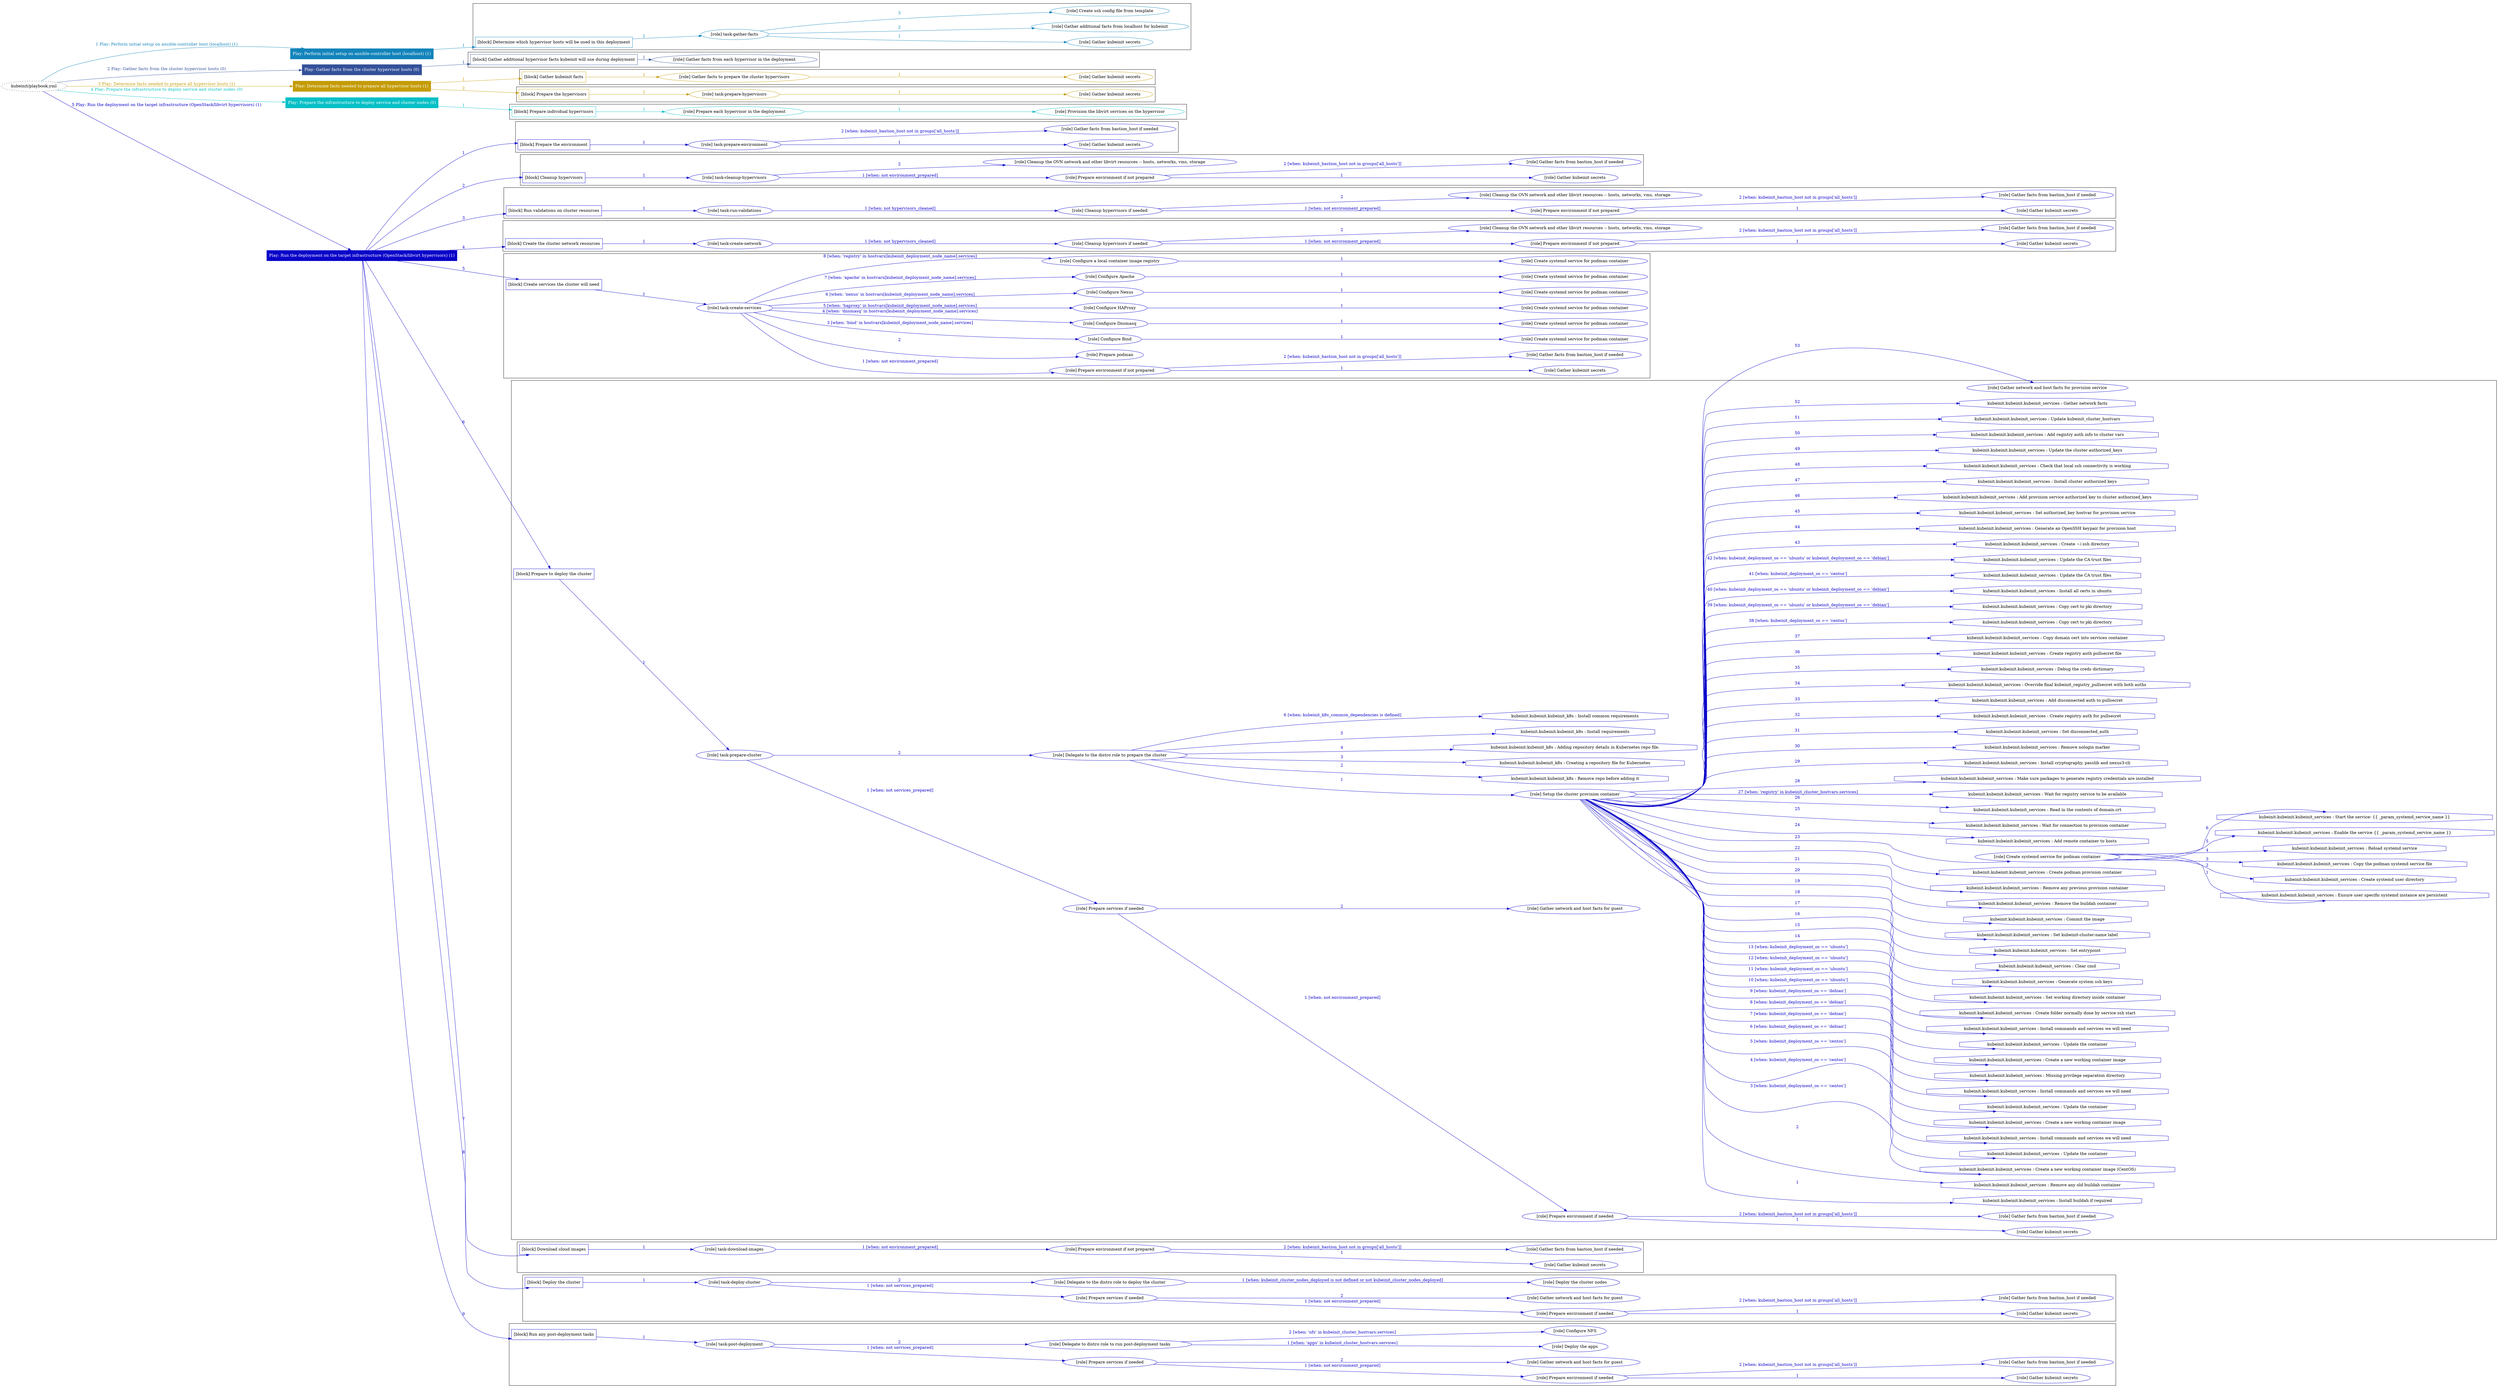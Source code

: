 digraph {
	graph [concentrate=true ordering=in rankdir=LR ratio=fill]
	edge [esep=5 sep=10]
	"kubeinit/playbook.yml" [URL="/home/runner/work/kubeinit/kubeinit/kubeinit/playbook.yml" id=playbook_a291c12e style=dotted]
	"kubeinit/playbook.yml" -> play_ed075aa0 [label="1 Play: Perform initial setup on ansible-controller host (localhost) (1)" color="#1284ba" fontcolor="#1284ba" id=edge_play_ed075aa0 labeltooltip="1 Play: Perform initial setup on ansible-controller host (localhost) (1)" tooltip="1 Play: Perform initial setup on ansible-controller host (localhost) (1)"]
	subgraph "Play: Perform initial setup on ansible-controller host (localhost) (1)" {
		play_ed075aa0 [label="Play: Perform initial setup on ansible-controller host (localhost) (1)" URL="/home/runner/work/kubeinit/kubeinit/kubeinit/playbook.yml" color="#1284ba" fontcolor="#ffffff" id=play_ed075aa0 shape=box style=filled tooltip=localhost]
		play_ed075aa0 -> block_8b192a45 [label=1 color="#1284ba" fontcolor="#1284ba" id=edge_block_8b192a45 labeltooltip=1 tooltip=1]
		subgraph cluster_block_8b192a45 {
			block_8b192a45 [label="[block] Determine which hypervisor hosts will be used in this deployment" URL="/home/runner/work/kubeinit/kubeinit/kubeinit/playbook.yml" color="#1284ba" id=block_8b192a45 labeltooltip="Determine which hypervisor hosts will be used in this deployment" shape=box tooltip="Determine which hypervisor hosts will be used in this deployment"]
			block_8b192a45 -> role_fc12ecaf [label="1 " color="#1284ba" fontcolor="#1284ba" id=edge_role_fc12ecaf labeltooltip="1 " tooltip="1 "]
			subgraph "task-gather-facts" {
				role_fc12ecaf [label="[role] task-gather-facts" URL="/home/runner/work/kubeinit/kubeinit/kubeinit/playbook.yml" color="#1284ba" id=role_fc12ecaf tooltip="task-gather-facts"]
				role_fc12ecaf -> role_f6e739a6 [label="1 " color="#1284ba" fontcolor="#1284ba" id=edge_role_f6e739a6 labeltooltip="1 " tooltip="1 "]
				subgraph "Gather kubeinit secrets" {
					role_f6e739a6 [label="[role] Gather kubeinit secrets" URL="/home/runner/.ansible/collections/ansible_collections/kubeinit/kubeinit/roles/kubeinit_prepare/tasks/build_hypervisors_group.yml" color="#1284ba" id=role_f6e739a6 tooltip="Gather kubeinit secrets"]
				}
				role_fc12ecaf -> role_348f237d [label="2 " color="#1284ba" fontcolor="#1284ba" id=edge_role_348f237d labeltooltip="2 " tooltip="2 "]
				subgraph "Gather additional facts from localhost for kubeinit" {
					role_348f237d [label="[role] Gather additional facts from localhost for kubeinit" URL="/home/runner/.ansible/collections/ansible_collections/kubeinit/kubeinit/roles/kubeinit_prepare/tasks/build_hypervisors_group.yml" color="#1284ba" id=role_348f237d tooltip="Gather additional facts from localhost for kubeinit"]
				}
				role_fc12ecaf -> role_8b927a26 [label="3 " color="#1284ba" fontcolor="#1284ba" id=edge_role_8b927a26 labeltooltip="3 " tooltip="3 "]
				subgraph "Create ssh config file from template" {
					role_8b927a26 [label="[role] Create ssh config file from template" URL="/home/runner/.ansible/collections/ansible_collections/kubeinit/kubeinit/roles/kubeinit_prepare/tasks/build_hypervisors_group.yml" color="#1284ba" id=role_8b927a26 tooltip="Create ssh config file from template"]
				}
			}
		}
	}
	"kubeinit/playbook.yml" -> play_4e2ad666 [label="2 Play: Gather facts from the cluster hypervisor hosts (0)" color="#335099" fontcolor="#335099" id=edge_play_4e2ad666 labeltooltip="2 Play: Gather facts from the cluster hypervisor hosts (0)" tooltip="2 Play: Gather facts from the cluster hypervisor hosts (0)"]
	subgraph "Play: Gather facts from the cluster hypervisor hosts (0)" {
		play_4e2ad666 [label="Play: Gather facts from the cluster hypervisor hosts (0)" URL="/home/runner/work/kubeinit/kubeinit/kubeinit/playbook.yml" color="#335099" fontcolor="#ffffff" id=play_4e2ad666 shape=box style=filled tooltip="Play: Gather facts from the cluster hypervisor hosts (0)"]
		play_4e2ad666 -> block_0a461554 [label=1 color="#335099" fontcolor="#335099" id=edge_block_0a461554 labeltooltip=1 tooltip=1]
		subgraph cluster_block_0a461554 {
			block_0a461554 [label="[block] Gather additional hypervisor facts kubeinit will use during deployment" URL="/home/runner/work/kubeinit/kubeinit/kubeinit/playbook.yml" color="#335099" id=block_0a461554 labeltooltip="Gather additional hypervisor facts kubeinit will use during deployment" shape=box tooltip="Gather additional hypervisor facts kubeinit will use during deployment"]
			block_0a461554 -> role_dd6f2b34 [label="1 " color="#335099" fontcolor="#335099" id=edge_role_dd6f2b34 labeltooltip="1 " tooltip="1 "]
			subgraph "Gather facts from each hypervisor in the deployment" {
				role_dd6f2b34 [label="[role] Gather facts from each hypervisor in the deployment" URL="/home/runner/work/kubeinit/kubeinit/kubeinit/playbook.yml" color="#335099" id=role_dd6f2b34 tooltip="Gather facts from each hypervisor in the deployment"]
			}
		}
	}
	"kubeinit/playbook.yml" -> play_50a5eb20 [label="3 Play: Determine facts needed to prepare all hypervisor hosts (1)" color="#c49c08" fontcolor="#c49c08" id=edge_play_50a5eb20 labeltooltip="3 Play: Determine facts needed to prepare all hypervisor hosts (1)" tooltip="3 Play: Determine facts needed to prepare all hypervisor hosts (1)"]
	subgraph "Play: Determine facts needed to prepare all hypervisor hosts (1)" {
		play_50a5eb20 [label="Play: Determine facts needed to prepare all hypervisor hosts (1)" URL="/home/runner/work/kubeinit/kubeinit/kubeinit/playbook.yml" color="#c49c08" fontcolor="#ffffff" id=play_50a5eb20 shape=box style=filled tooltip=localhost]
		play_50a5eb20 -> block_c0c7dad8 [label=1 color="#c49c08" fontcolor="#c49c08" id=edge_block_c0c7dad8 labeltooltip=1 tooltip=1]
		subgraph cluster_block_c0c7dad8 {
			block_c0c7dad8 [label="[block] Gather kubeinit facts" URL="/home/runner/work/kubeinit/kubeinit/kubeinit/playbook.yml" color="#c49c08" id=block_c0c7dad8 labeltooltip="Gather kubeinit facts" shape=box tooltip="Gather kubeinit facts"]
			block_c0c7dad8 -> role_7969177a [label="1 " color="#c49c08" fontcolor="#c49c08" id=edge_role_7969177a labeltooltip="1 " tooltip="1 "]
			subgraph "Gather facts to prepare the cluster hypervisors" {
				role_7969177a [label="[role] Gather facts to prepare the cluster hypervisors" URL="/home/runner/work/kubeinit/kubeinit/kubeinit/playbook.yml" color="#c49c08" id=role_7969177a tooltip="Gather facts to prepare the cluster hypervisors"]
				role_7969177a -> role_3ef32525 [label="1 " color="#c49c08" fontcolor="#c49c08" id=edge_role_3ef32525 labeltooltip="1 " tooltip="1 "]
				subgraph "Gather kubeinit secrets" {
					role_3ef32525 [label="[role] Gather kubeinit secrets" URL="/home/runner/.ansible/collections/ansible_collections/kubeinit/kubeinit/roles/kubeinit_prepare/tasks/gather_kubeinit_facts.yml" color="#c49c08" id=role_3ef32525 tooltip="Gather kubeinit secrets"]
				}
			}
		}
		play_50a5eb20 -> block_ebcc58eb [label=2 color="#c49c08" fontcolor="#c49c08" id=edge_block_ebcc58eb labeltooltip=2 tooltip=2]
		subgraph cluster_block_ebcc58eb {
			block_ebcc58eb [label="[block] Prepare the hypervisors" URL="/home/runner/work/kubeinit/kubeinit/kubeinit/playbook.yml" color="#c49c08" id=block_ebcc58eb labeltooltip="Prepare the hypervisors" shape=box tooltip="Prepare the hypervisors"]
			block_ebcc58eb -> role_8823d0da [label="1 " color="#c49c08" fontcolor="#c49c08" id=edge_role_8823d0da labeltooltip="1 " tooltip="1 "]
			subgraph "task-prepare-hypervisors" {
				role_8823d0da [label="[role] task-prepare-hypervisors" URL="/home/runner/work/kubeinit/kubeinit/kubeinit/playbook.yml" color="#c49c08" id=role_8823d0da tooltip="task-prepare-hypervisors"]
				role_8823d0da -> role_1eae584d [label="1 " color="#c49c08" fontcolor="#c49c08" id=edge_role_1eae584d labeltooltip="1 " tooltip="1 "]
				subgraph "Gather kubeinit secrets" {
					role_1eae584d [label="[role] Gather kubeinit secrets" URL="/home/runner/.ansible/collections/ansible_collections/kubeinit/kubeinit/roles/kubeinit_prepare/tasks/gather_kubeinit_facts.yml" color="#c49c08" id=role_1eae584d tooltip="Gather kubeinit secrets"]
				}
			}
		}
	}
	"kubeinit/playbook.yml" -> play_f9d1653b [label="4 Play: Prepare the infrastructure to deploy service and cluster nodes (0)" color="#06c0c6" fontcolor="#06c0c6" id=edge_play_f9d1653b labeltooltip="4 Play: Prepare the infrastructure to deploy service and cluster nodes (0)" tooltip="4 Play: Prepare the infrastructure to deploy service and cluster nodes (0)"]
	subgraph "Play: Prepare the infrastructure to deploy service and cluster nodes (0)" {
		play_f9d1653b [label="Play: Prepare the infrastructure to deploy service and cluster nodes (0)" URL="/home/runner/work/kubeinit/kubeinit/kubeinit/playbook.yml" color="#06c0c6" fontcolor="#ffffff" id=play_f9d1653b shape=box style=filled tooltip="Play: Prepare the infrastructure to deploy service and cluster nodes (0)"]
		play_f9d1653b -> block_dfce204e [label=1 color="#06c0c6" fontcolor="#06c0c6" id=edge_block_dfce204e labeltooltip=1 tooltip=1]
		subgraph cluster_block_dfce204e {
			block_dfce204e [label="[block] Prepare individual hypervisors" URL="/home/runner/work/kubeinit/kubeinit/kubeinit/playbook.yml" color="#06c0c6" id=block_dfce204e labeltooltip="Prepare individual hypervisors" shape=box tooltip="Prepare individual hypervisors"]
			block_dfce204e -> role_dd57f71b [label="1 " color="#06c0c6" fontcolor="#06c0c6" id=edge_role_dd57f71b labeltooltip="1 " tooltip="1 "]
			subgraph "Prepare each hypervisor in the deployment" {
				role_dd57f71b [label="[role] Prepare each hypervisor in the deployment" URL="/home/runner/work/kubeinit/kubeinit/kubeinit/playbook.yml" color="#06c0c6" id=role_dd57f71b tooltip="Prepare each hypervisor in the deployment"]
				role_dd57f71b -> role_f0900dfc [label="1 " color="#06c0c6" fontcolor="#06c0c6" id=edge_role_f0900dfc labeltooltip="1 " tooltip="1 "]
				subgraph "Provision the libvirt services on the hypervisor" {
					role_f0900dfc [label="[role] Provision the libvirt services on the hypervisor" URL="/home/runner/.ansible/collections/ansible_collections/kubeinit/kubeinit/roles/kubeinit_prepare/tasks/prepare_hypervisor.yml" color="#06c0c6" id=role_f0900dfc tooltip="Provision the libvirt services on the hypervisor"]
				}
			}
		}
	}
	"kubeinit/playbook.yml" -> play_6772a593 [label="5 Play: Run the deployment on the target infrastructure (OpenStack/libvirt hypervisors) (1)" color="#0a03c9" fontcolor="#0a03c9" id=edge_play_6772a593 labeltooltip="5 Play: Run the deployment on the target infrastructure (OpenStack/libvirt hypervisors) (1)" tooltip="5 Play: Run the deployment on the target infrastructure (OpenStack/libvirt hypervisors) (1)"]
	subgraph "Play: Run the deployment on the target infrastructure (OpenStack/libvirt hypervisors) (1)" {
		play_6772a593 [label="Play: Run the deployment on the target infrastructure (OpenStack/libvirt hypervisors) (1)" URL="/home/runner/work/kubeinit/kubeinit/kubeinit/playbook.yml" color="#0a03c9" fontcolor="#ffffff" id=play_6772a593 shape=box style=filled tooltip=localhost]
		play_6772a593 -> block_69446f4e [label=1 color="#0a03c9" fontcolor="#0a03c9" id=edge_block_69446f4e labeltooltip=1 tooltip=1]
		subgraph cluster_block_69446f4e {
			block_69446f4e [label="[block] Prepare the environment" URL="/home/runner/work/kubeinit/kubeinit/kubeinit/playbook.yml" color="#0a03c9" id=block_69446f4e labeltooltip="Prepare the environment" shape=box tooltip="Prepare the environment"]
			block_69446f4e -> role_90ac0756 [label="1 " color="#0a03c9" fontcolor="#0a03c9" id=edge_role_90ac0756 labeltooltip="1 " tooltip="1 "]
			subgraph "task-prepare-environment" {
				role_90ac0756 [label="[role] task-prepare-environment" URL="/home/runner/work/kubeinit/kubeinit/kubeinit/playbook.yml" color="#0a03c9" id=role_90ac0756 tooltip="task-prepare-environment"]
				role_90ac0756 -> role_264e5f6e [label="1 " color="#0a03c9" fontcolor="#0a03c9" id=edge_role_264e5f6e labeltooltip="1 " tooltip="1 "]
				subgraph "Gather kubeinit secrets" {
					role_264e5f6e [label="[role] Gather kubeinit secrets" URL="/home/runner/.ansible/collections/ansible_collections/kubeinit/kubeinit/roles/kubeinit_prepare/tasks/gather_kubeinit_facts.yml" color="#0a03c9" id=role_264e5f6e tooltip="Gather kubeinit secrets"]
				}
				role_90ac0756 -> role_f993c529 [label="2 [when: kubeinit_bastion_host not in groups['all_hosts']]" color="#0a03c9" fontcolor="#0a03c9" id=edge_role_f993c529 labeltooltip="2 [when: kubeinit_bastion_host not in groups['all_hosts']]" tooltip="2 [when: kubeinit_bastion_host not in groups['all_hosts']]"]
				subgraph "Gather facts from bastion_host if needed" {
					role_f993c529 [label="[role] Gather facts from bastion_host if needed" URL="/home/runner/.ansible/collections/ansible_collections/kubeinit/kubeinit/roles/kubeinit_prepare/tasks/main.yml" color="#0a03c9" id=role_f993c529 tooltip="Gather facts from bastion_host if needed"]
				}
			}
		}
		play_6772a593 -> block_1a42f18b [label=2 color="#0a03c9" fontcolor="#0a03c9" id=edge_block_1a42f18b labeltooltip=2 tooltip=2]
		subgraph cluster_block_1a42f18b {
			block_1a42f18b [label="[block] Cleanup hypervisors" URL="/home/runner/work/kubeinit/kubeinit/kubeinit/playbook.yml" color="#0a03c9" id=block_1a42f18b labeltooltip="Cleanup hypervisors" shape=box tooltip="Cleanup hypervisors"]
			block_1a42f18b -> role_18d684ca [label="1 " color="#0a03c9" fontcolor="#0a03c9" id=edge_role_18d684ca labeltooltip="1 " tooltip="1 "]
			subgraph "task-cleanup-hypervisors" {
				role_18d684ca [label="[role] task-cleanup-hypervisors" URL="/home/runner/work/kubeinit/kubeinit/kubeinit/playbook.yml" color="#0a03c9" id=role_18d684ca tooltip="task-cleanup-hypervisors"]
				role_18d684ca -> role_6e151a08 [label="1 [when: not environment_prepared]" color="#0a03c9" fontcolor="#0a03c9" id=edge_role_6e151a08 labeltooltip="1 [when: not environment_prepared]" tooltip="1 [when: not environment_prepared]"]
				subgraph "Prepare environment if not prepared" {
					role_6e151a08 [label="[role] Prepare environment if not prepared" URL="/home/runner/.ansible/collections/ansible_collections/kubeinit/kubeinit/roles/kubeinit_libvirt/tasks/cleanup_hypervisors.yml" color="#0a03c9" id=role_6e151a08 tooltip="Prepare environment if not prepared"]
					role_6e151a08 -> role_84ae7c21 [label="1 " color="#0a03c9" fontcolor="#0a03c9" id=edge_role_84ae7c21 labeltooltip="1 " tooltip="1 "]
					subgraph "Gather kubeinit secrets" {
						role_84ae7c21 [label="[role] Gather kubeinit secrets" URL="/home/runner/.ansible/collections/ansible_collections/kubeinit/kubeinit/roles/kubeinit_prepare/tasks/gather_kubeinit_facts.yml" color="#0a03c9" id=role_84ae7c21 tooltip="Gather kubeinit secrets"]
					}
					role_6e151a08 -> role_c101b166 [label="2 [when: kubeinit_bastion_host not in groups['all_hosts']]" color="#0a03c9" fontcolor="#0a03c9" id=edge_role_c101b166 labeltooltip="2 [when: kubeinit_bastion_host not in groups['all_hosts']]" tooltip="2 [when: kubeinit_bastion_host not in groups['all_hosts']]"]
					subgraph "Gather facts from bastion_host if needed" {
						role_c101b166 [label="[role] Gather facts from bastion_host if needed" URL="/home/runner/.ansible/collections/ansible_collections/kubeinit/kubeinit/roles/kubeinit_prepare/tasks/main.yml" color="#0a03c9" id=role_c101b166 tooltip="Gather facts from bastion_host if needed"]
					}
				}
				role_18d684ca -> role_96721956 [label="2 " color="#0a03c9" fontcolor="#0a03c9" id=edge_role_96721956 labeltooltip="2 " tooltip="2 "]
				subgraph "Cleanup the OVN network and other libvirt resources -- hosts, networks, vms, storage" {
					role_96721956 [label="[role] Cleanup the OVN network and other libvirt resources -- hosts, networks, vms, storage" URL="/home/runner/.ansible/collections/ansible_collections/kubeinit/kubeinit/roles/kubeinit_libvirt/tasks/cleanup_hypervisors.yml" color="#0a03c9" id=role_96721956 tooltip="Cleanup the OVN network and other libvirt resources -- hosts, networks, vms, storage"]
				}
			}
		}
		play_6772a593 -> block_f6386ccd [label=3 color="#0a03c9" fontcolor="#0a03c9" id=edge_block_f6386ccd labeltooltip=3 tooltip=3]
		subgraph cluster_block_f6386ccd {
			block_f6386ccd [label="[block] Run validations on cluster resources" URL="/home/runner/work/kubeinit/kubeinit/kubeinit/playbook.yml" color="#0a03c9" id=block_f6386ccd labeltooltip="Run validations on cluster resources" shape=box tooltip="Run validations on cluster resources"]
			block_f6386ccd -> role_408278ba [label="1 " color="#0a03c9" fontcolor="#0a03c9" id=edge_role_408278ba labeltooltip="1 " tooltip="1 "]
			subgraph "task-run-validations" {
				role_408278ba [label="[role] task-run-validations" URL="/home/runner/work/kubeinit/kubeinit/kubeinit/playbook.yml" color="#0a03c9" id=role_408278ba tooltip="task-run-validations"]
				role_408278ba -> role_553ad6a0 [label="1 [when: not hypervisors_cleaned]" color="#0a03c9" fontcolor="#0a03c9" id=edge_role_553ad6a0 labeltooltip="1 [when: not hypervisors_cleaned]" tooltip="1 [when: not hypervisors_cleaned]"]
				subgraph "Cleanup hypervisors if needed" {
					role_553ad6a0 [label="[role] Cleanup hypervisors if needed" URL="/home/runner/.ansible/collections/ansible_collections/kubeinit/kubeinit/roles/kubeinit_validations/tasks/main.yml" color="#0a03c9" id=role_553ad6a0 tooltip="Cleanup hypervisors if needed"]
					role_553ad6a0 -> role_2b7dcb17 [label="1 [when: not environment_prepared]" color="#0a03c9" fontcolor="#0a03c9" id=edge_role_2b7dcb17 labeltooltip="1 [when: not environment_prepared]" tooltip="1 [when: not environment_prepared]"]
					subgraph "Prepare environment if not prepared" {
						role_2b7dcb17 [label="[role] Prepare environment if not prepared" URL="/home/runner/.ansible/collections/ansible_collections/kubeinit/kubeinit/roles/kubeinit_libvirt/tasks/cleanup_hypervisors.yml" color="#0a03c9" id=role_2b7dcb17 tooltip="Prepare environment if not prepared"]
						role_2b7dcb17 -> role_42170927 [label="1 " color="#0a03c9" fontcolor="#0a03c9" id=edge_role_42170927 labeltooltip="1 " tooltip="1 "]
						subgraph "Gather kubeinit secrets" {
							role_42170927 [label="[role] Gather kubeinit secrets" URL="/home/runner/.ansible/collections/ansible_collections/kubeinit/kubeinit/roles/kubeinit_prepare/tasks/gather_kubeinit_facts.yml" color="#0a03c9" id=role_42170927 tooltip="Gather kubeinit secrets"]
						}
						role_2b7dcb17 -> role_28b6c5d2 [label="2 [when: kubeinit_bastion_host not in groups['all_hosts']]" color="#0a03c9" fontcolor="#0a03c9" id=edge_role_28b6c5d2 labeltooltip="2 [when: kubeinit_bastion_host not in groups['all_hosts']]" tooltip="2 [when: kubeinit_bastion_host not in groups['all_hosts']]"]
						subgraph "Gather facts from bastion_host if needed" {
							role_28b6c5d2 [label="[role] Gather facts from bastion_host if needed" URL="/home/runner/.ansible/collections/ansible_collections/kubeinit/kubeinit/roles/kubeinit_prepare/tasks/main.yml" color="#0a03c9" id=role_28b6c5d2 tooltip="Gather facts from bastion_host if needed"]
						}
					}
					role_553ad6a0 -> role_518dd942 [label="2 " color="#0a03c9" fontcolor="#0a03c9" id=edge_role_518dd942 labeltooltip="2 " tooltip="2 "]
					subgraph "Cleanup the OVN network and other libvirt resources -- hosts, networks, vms, storage" {
						role_518dd942 [label="[role] Cleanup the OVN network and other libvirt resources -- hosts, networks, vms, storage" URL="/home/runner/.ansible/collections/ansible_collections/kubeinit/kubeinit/roles/kubeinit_libvirt/tasks/cleanup_hypervisors.yml" color="#0a03c9" id=role_518dd942 tooltip="Cleanup the OVN network and other libvirt resources -- hosts, networks, vms, storage"]
					}
				}
			}
		}
		play_6772a593 -> block_875f4ee8 [label=4 color="#0a03c9" fontcolor="#0a03c9" id=edge_block_875f4ee8 labeltooltip=4 tooltip=4]
		subgraph cluster_block_875f4ee8 {
			block_875f4ee8 [label="[block] Create the cluster network resources" URL="/home/runner/work/kubeinit/kubeinit/kubeinit/playbook.yml" color="#0a03c9" id=block_875f4ee8 labeltooltip="Create the cluster network resources" shape=box tooltip="Create the cluster network resources"]
			block_875f4ee8 -> role_aeeb2eda [label="1 " color="#0a03c9" fontcolor="#0a03c9" id=edge_role_aeeb2eda labeltooltip="1 " tooltip="1 "]
			subgraph "task-create-network" {
				role_aeeb2eda [label="[role] task-create-network" URL="/home/runner/work/kubeinit/kubeinit/kubeinit/playbook.yml" color="#0a03c9" id=role_aeeb2eda tooltip="task-create-network"]
				role_aeeb2eda -> role_5ad1819c [label="1 [when: not hypervisors_cleaned]" color="#0a03c9" fontcolor="#0a03c9" id=edge_role_5ad1819c labeltooltip="1 [when: not hypervisors_cleaned]" tooltip="1 [when: not hypervisors_cleaned]"]
				subgraph "Cleanup hypervisors if needed" {
					role_5ad1819c [label="[role] Cleanup hypervisors if needed" URL="/home/runner/.ansible/collections/ansible_collections/kubeinit/kubeinit/roles/kubeinit_libvirt/tasks/create_network.yml" color="#0a03c9" id=role_5ad1819c tooltip="Cleanup hypervisors if needed"]
					role_5ad1819c -> role_130dcf9c [label="1 [when: not environment_prepared]" color="#0a03c9" fontcolor="#0a03c9" id=edge_role_130dcf9c labeltooltip="1 [when: not environment_prepared]" tooltip="1 [when: not environment_prepared]"]
					subgraph "Prepare environment if not prepared" {
						role_130dcf9c [label="[role] Prepare environment if not prepared" URL="/home/runner/.ansible/collections/ansible_collections/kubeinit/kubeinit/roles/kubeinit_libvirt/tasks/cleanup_hypervisors.yml" color="#0a03c9" id=role_130dcf9c tooltip="Prepare environment if not prepared"]
						role_130dcf9c -> role_9dbff443 [label="1 " color="#0a03c9" fontcolor="#0a03c9" id=edge_role_9dbff443 labeltooltip="1 " tooltip="1 "]
						subgraph "Gather kubeinit secrets" {
							role_9dbff443 [label="[role] Gather kubeinit secrets" URL="/home/runner/.ansible/collections/ansible_collections/kubeinit/kubeinit/roles/kubeinit_prepare/tasks/gather_kubeinit_facts.yml" color="#0a03c9" id=role_9dbff443 tooltip="Gather kubeinit secrets"]
						}
						role_130dcf9c -> role_db234f6e [label="2 [when: kubeinit_bastion_host not in groups['all_hosts']]" color="#0a03c9" fontcolor="#0a03c9" id=edge_role_db234f6e labeltooltip="2 [when: kubeinit_bastion_host not in groups['all_hosts']]" tooltip="2 [when: kubeinit_bastion_host not in groups['all_hosts']]"]
						subgraph "Gather facts from bastion_host if needed" {
							role_db234f6e [label="[role] Gather facts from bastion_host if needed" URL="/home/runner/.ansible/collections/ansible_collections/kubeinit/kubeinit/roles/kubeinit_prepare/tasks/main.yml" color="#0a03c9" id=role_db234f6e tooltip="Gather facts from bastion_host if needed"]
						}
					}
					role_5ad1819c -> role_10147a47 [label="2 " color="#0a03c9" fontcolor="#0a03c9" id=edge_role_10147a47 labeltooltip="2 " tooltip="2 "]
					subgraph "Cleanup the OVN network and other libvirt resources -- hosts, networks, vms, storage" {
						role_10147a47 [label="[role] Cleanup the OVN network and other libvirt resources -- hosts, networks, vms, storage" URL="/home/runner/.ansible/collections/ansible_collections/kubeinit/kubeinit/roles/kubeinit_libvirt/tasks/cleanup_hypervisors.yml" color="#0a03c9" id=role_10147a47 tooltip="Cleanup the OVN network and other libvirt resources -- hosts, networks, vms, storage"]
					}
				}
			}
		}
		play_6772a593 -> block_6671724b [label=5 color="#0a03c9" fontcolor="#0a03c9" id=edge_block_6671724b labeltooltip=5 tooltip=5]
		subgraph cluster_block_6671724b {
			block_6671724b [label="[block] Create services the cluster will need" URL="/home/runner/work/kubeinit/kubeinit/kubeinit/playbook.yml" color="#0a03c9" id=block_6671724b labeltooltip="Create services the cluster will need" shape=box tooltip="Create services the cluster will need"]
			block_6671724b -> role_d3750a5f [label="1 " color="#0a03c9" fontcolor="#0a03c9" id=edge_role_d3750a5f labeltooltip="1 " tooltip="1 "]
			subgraph "task-create-services" {
				role_d3750a5f [label="[role] task-create-services" URL="/home/runner/work/kubeinit/kubeinit/kubeinit/playbook.yml" color="#0a03c9" id=role_d3750a5f tooltip="task-create-services"]
				role_d3750a5f -> role_3d6938a9 [label="1 [when: not environment_prepared]" color="#0a03c9" fontcolor="#0a03c9" id=edge_role_3d6938a9 labeltooltip="1 [when: not environment_prepared]" tooltip="1 [when: not environment_prepared]"]
				subgraph "Prepare environment if not prepared" {
					role_3d6938a9 [label="[role] Prepare environment if not prepared" URL="/home/runner/.ansible/collections/ansible_collections/kubeinit/kubeinit/roles/kubeinit_services/tasks/main.yml" color="#0a03c9" id=role_3d6938a9 tooltip="Prepare environment if not prepared"]
					role_3d6938a9 -> role_78102610 [label="1 " color="#0a03c9" fontcolor="#0a03c9" id=edge_role_78102610 labeltooltip="1 " tooltip="1 "]
					subgraph "Gather kubeinit secrets" {
						role_78102610 [label="[role] Gather kubeinit secrets" URL="/home/runner/.ansible/collections/ansible_collections/kubeinit/kubeinit/roles/kubeinit_prepare/tasks/gather_kubeinit_facts.yml" color="#0a03c9" id=role_78102610 tooltip="Gather kubeinit secrets"]
					}
					role_3d6938a9 -> role_f7195d90 [label="2 [when: kubeinit_bastion_host not in groups['all_hosts']]" color="#0a03c9" fontcolor="#0a03c9" id=edge_role_f7195d90 labeltooltip="2 [when: kubeinit_bastion_host not in groups['all_hosts']]" tooltip="2 [when: kubeinit_bastion_host not in groups['all_hosts']]"]
					subgraph "Gather facts from bastion_host if needed" {
						role_f7195d90 [label="[role] Gather facts from bastion_host if needed" URL="/home/runner/.ansible/collections/ansible_collections/kubeinit/kubeinit/roles/kubeinit_prepare/tasks/main.yml" color="#0a03c9" id=role_f7195d90 tooltip="Gather facts from bastion_host if needed"]
					}
				}
				role_d3750a5f -> role_495fa4d2 [label="2 " color="#0a03c9" fontcolor="#0a03c9" id=edge_role_495fa4d2 labeltooltip="2 " tooltip="2 "]
				subgraph "Prepare podman" {
					role_495fa4d2 [label="[role] Prepare podman" URL="/home/runner/.ansible/collections/ansible_collections/kubeinit/kubeinit/roles/kubeinit_services/tasks/00_create_service_pod.yml" color="#0a03c9" id=role_495fa4d2 tooltip="Prepare podman"]
				}
				role_d3750a5f -> role_012d4e7e [label="3 [when: 'bind' in hostvars[kubeinit_deployment_node_name].services]" color="#0a03c9" fontcolor="#0a03c9" id=edge_role_012d4e7e labeltooltip="3 [when: 'bind' in hostvars[kubeinit_deployment_node_name].services]" tooltip="3 [when: 'bind' in hostvars[kubeinit_deployment_node_name].services]"]
				subgraph "Configure Bind" {
					role_012d4e7e [label="[role] Configure Bind" URL="/home/runner/.ansible/collections/ansible_collections/kubeinit/kubeinit/roles/kubeinit_services/tasks/start_services_containers.yml" color="#0a03c9" id=role_012d4e7e tooltip="Configure Bind"]
					role_012d4e7e -> role_4ca46411 [label="1 " color="#0a03c9" fontcolor="#0a03c9" id=edge_role_4ca46411 labeltooltip="1 " tooltip="1 "]
					subgraph "Create systemd service for podman container" {
						role_4ca46411 [label="[role] Create systemd service for podman container" URL="/home/runner/.ansible/collections/ansible_collections/kubeinit/kubeinit/roles/kubeinit_bind/tasks/main.yml" color="#0a03c9" id=role_4ca46411 tooltip="Create systemd service for podman container"]
					}
				}
				role_d3750a5f -> role_8081ba31 [label="4 [when: 'dnsmasq' in hostvars[kubeinit_deployment_node_name].services]" color="#0a03c9" fontcolor="#0a03c9" id=edge_role_8081ba31 labeltooltip="4 [when: 'dnsmasq' in hostvars[kubeinit_deployment_node_name].services]" tooltip="4 [when: 'dnsmasq' in hostvars[kubeinit_deployment_node_name].services]"]
				subgraph "Configure Dnsmasq" {
					role_8081ba31 [label="[role] Configure Dnsmasq" URL="/home/runner/.ansible/collections/ansible_collections/kubeinit/kubeinit/roles/kubeinit_services/tasks/start_services_containers.yml" color="#0a03c9" id=role_8081ba31 tooltip="Configure Dnsmasq"]
					role_8081ba31 -> role_27c827de [label="1 " color="#0a03c9" fontcolor="#0a03c9" id=edge_role_27c827de labeltooltip="1 " tooltip="1 "]
					subgraph "Create systemd service for podman container" {
						role_27c827de [label="[role] Create systemd service for podman container" URL="/home/runner/.ansible/collections/ansible_collections/kubeinit/kubeinit/roles/kubeinit_dnsmasq/tasks/main.yml" color="#0a03c9" id=role_27c827de tooltip="Create systemd service for podman container"]
					}
				}
				role_d3750a5f -> role_28805ff8 [label="5 [when: 'haproxy' in hostvars[kubeinit_deployment_node_name].services]" color="#0a03c9" fontcolor="#0a03c9" id=edge_role_28805ff8 labeltooltip="5 [when: 'haproxy' in hostvars[kubeinit_deployment_node_name].services]" tooltip="5 [when: 'haproxy' in hostvars[kubeinit_deployment_node_name].services]"]
				subgraph "Configure HAProxy" {
					role_28805ff8 [label="[role] Configure HAProxy" URL="/home/runner/.ansible/collections/ansible_collections/kubeinit/kubeinit/roles/kubeinit_services/tasks/start_services_containers.yml" color="#0a03c9" id=role_28805ff8 tooltip="Configure HAProxy"]
					role_28805ff8 -> role_025f900e [label="1 " color="#0a03c9" fontcolor="#0a03c9" id=edge_role_025f900e labeltooltip="1 " tooltip="1 "]
					subgraph "Create systemd service for podman container" {
						role_025f900e [label="[role] Create systemd service for podman container" URL="/home/runner/.ansible/collections/ansible_collections/kubeinit/kubeinit/roles/kubeinit_haproxy/tasks/main.yml" color="#0a03c9" id=role_025f900e tooltip="Create systemd service for podman container"]
					}
				}
				role_d3750a5f -> role_3de22b43 [label="6 [when: 'nexus' in hostvars[kubeinit_deployment_node_name].services]" color="#0a03c9" fontcolor="#0a03c9" id=edge_role_3de22b43 labeltooltip="6 [when: 'nexus' in hostvars[kubeinit_deployment_node_name].services]" tooltip="6 [when: 'nexus' in hostvars[kubeinit_deployment_node_name].services]"]
				subgraph "Configure Nexus" {
					role_3de22b43 [label="[role] Configure Nexus" URL="/home/runner/.ansible/collections/ansible_collections/kubeinit/kubeinit/roles/kubeinit_services/tasks/start_services_containers.yml" color="#0a03c9" id=role_3de22b43 tooltip="Configure Nexus"]
					role_3de22b43 -> role_16789981 [label="1 " color="#0a03c9" fontcolor="#0a03c9" id=edge_role_16789981 labeltooltip="1 " tooltip="1 "]
					subgraph "Create systemd service for podman container" {
						role_16789981 [label="[role] Create systemd service for podman container" URL="/home/runner/.ansible/collections/ansible_collections/kubeinit/kubeinit/roles/kubeinit_nexus/tasks/main.yml" color="#0a03c9" id=role_16789981 tooltip="Create systemd service for podman container"]
					}
				}
				role_d3750a5f -> role_18c48e0f [label="7 [when: 'apache' in hostvars[kubeinit_deployment_node_name].services]" color="#0a03c9" fontcolor="#0a03c9" id=edge_role_18c48e0f labeltooltip="7 [when: 'apache' in hostvars[kubeinit_deployment_node_name].services]" tooltip="7 [when: 'apache' in hostvars[kubeinit_deployment_node_name].services]"]
				subgraph "Configure Apache" {
					role_18c48e0f [label="[role] Configure Apache" URL="/home/runner/.ansible/collections/ansible_collections/kubeinit/kubeinit/roles/kubeinit_services/tasks/start_services_containers.yml" color="#0a03c9" id=role_18c48e0f tooltip="Configure Apache"]
					role_18c48e0f -> role_f4d99177 [label="1 " color="#0a03c9" fontcolor="#0a03c9" id=edge_role_f4d99177 labeltooltip="1 " tooltip="1 "]
					subgraph "Create systemd service for podman container" {
						role_f4d99177 [label="[role] Create systemd service for podman container" URL="/home/runner/.ansible/collections/ansible_collections/kubeinit/kubeinit/roles/kubeinit_apache/tasks/main.yml" color="#0a03c9" id=role_f4d99177 tooltip="Create systemd service for podman container"]
					}
				}
				role_d3750a5f -> role_fc908a9f [label="8 [when: 'registry' in hostvars[kubeinit_deployment_node_name].services]" color="#0a03c9" fontcolor="#0a03c9" id=edge_role_fc908a9f labeltooltip="8 [when: 'registry' in hostvars[kubeinit_deployment_node_name].services]" tooltip="8 [when: 'registry' in hostvars[kubeinit_deployment_node_name].services]"]
				subgraph "Configure a local container image registry" {
					role_fc908a9f [label="[role] Configure a local container image registry" URL="/home/runner/.ansible/collections/ansible_collections/kubeinit/kubeinit/roles/kubeinit_services/tasks/start_services_containers.yml" color="#0a03c9" id=role_fc908a9f tooltip="Configure a local container image registry"]
					role_fc908a9f -> role_78fbc664 [label="1 " color="#0a03c9" fontcolor="#0a03c9" id=edge_role_78fbc664 labeltooltip="1 " tooltip="1 "]
					subgraph "Create systemd service for podman container" {
						role_78fbc664 [label="[role] Create systemd service for podman container" URL="/home/runner/.ansible/collections/ansible_collections/kubeinit/kubeinit/roles/kubeinit_registry/tasks/main.yml" color="#0a03c9" id=role_78fbc664 tooltip="Create systemd service for podman container"]
					}
				}
			}
		}
		play_6772a593 -> block_89fd8833 [label=6 color="#0a03c9" fontcolor="#0a03c9" id=edge_block_89fd8833 labeltooltip=6 tooltip=6]
		subgraph cluster_block_89fd8833 {
			block_89fd8833 [label="[block] Prepare to deploy the cluster" URL="/home/runner/work/kubeinit/kubeinit/kubeinit/playbook.yml" color="#0a03c9" id=block_89fd8833 labeltooltip="Prepare to deploy the cluster" shape=box tooltip="Prepare to deploy the cluster"]
			block_89fd8833 -> role_f15e27bd [label="1 " color="#0a03c9" fontcolor="#0a03c9" id=edge_role_f15e27bd labeltooltip="1 " tooltip="1 "]
			subgraph "task-prepare-cluster" {
				role_f15e27bd [label="[role] task-prepare-cluster" URL="/home/runner/work/kubeinit/kubeinit/kubeinit/playbook.yml" color="#0a03c9" id=role_f15e27bd tooltip="task-prepare-cluster"]
				role_f15e27bd -> role_2303afed [label="1 [when: not services_prepared]" color="#0a03c9" fontcolor="#0a03c9" id=edge_role_2303afed labeltooltip="1 [when: not services_prepared]" tooltip="1 [when: not services_prepared]"]
				subgraph "Prepare services if needed" {
					role_2303afed [label="[role] Prepare services if needed" URL="/home/runner/.ansible/collections/ansible_collections/kubeinit/kubeinit/roles/kubeinit_prepare/tasks/prepare_cluster.yml" color="#0a03c9" id=role_2303afed tooltip="Prepare services if needed"]
					role_2303afed -> role_24da9a91 [label="1 [when: not environment_prepared]" color="#0a03c9" fontcolor="#0a03c9" id=edge_role_24da9a91 labeltooltip="1 [when: not environment_prepared]" tooltip="1 [when: not environment_prepared]"]
					subgraph "Prepare environment if needed" {
						role_24da9a91 [label="[role] Prepare environment if needed" URL="/home/runner/.ansible/collections/ansible_collections/kubeinit/kubeinit/roles/kubeinit_services/tasks/prepare_services.yml" color="#0a03c9" id=role_24da9a91 tooltip="Prepare environment if needed"]
						role_24da9a91 -> role_54320fad [label="1 " color="#0a03c9" fontcolor="#0a03c9" id=edge_role_54320fad labeltooltip="1 " tooltip="1 "]
						subgraph "Gather kubeinit secrets" {
							role_54320fad [label="[role] Gather kubeinit secrets" URL="/home/runner/.ansible/collections/ansible_collections/kubeinit/kubeinit/roles/kubeinit_prepare/tasks/gather_kubeinit_facts.yml" color="#0a03c9" id=role_54320fad tooltip="Gather kubeinit secrets"]
						}
						role_24da9a91 -> role_d7581839 [label="2 [when: kubeinit_bastion_host not in groups['all_hosts']]" color="#0a03c9" fontcolor="#0a03c9" id=edge_role_d7581839 labeltooltip="2 [when: kubeinit_bastion_host not in groups['all_hosts']]" tooltip="2 [when: kubeinit_bastion_host not in groups['all_hosts']]"]
						subgraph "Gather facts from bastion_host if needed" {
							role_d7581839 [label="[role] Gather facts from bastion_host if needed" URL="/home/runner/.ansible/collections/ansible_collections/kubeinit/kubeinit/roles/kubeinit_prepare/tasks/main.yml" color="#0a03c9" id=role_d7581839 tooltip="Gather facts from bastion_host if needed"]
						}
					}
					role_2303afed -> role_83d121fc [label="2 " color="#0a03c9" fontcolor="#0a03c9" id=edge_role_83d121fc labeltooltip="2 " tooltip="2 "]
					subgraph "Gather network and host facts for guest" {
						role_83d121fc [label="[role] Gather network and host facts for guest" URL="/home/runner/.ansible/collections/ansible_collections/kubeinit/kubeinit/roles/kubeinit_services/tasks/prepare_services.yml" color="#0a03c9" id=role_83d121fc tooltip="Gather network and host facts for guest"]
					}
				}
				role_f15e27bd -> role_16db0bea [label="2 " color="#0a03c9" fontcolor="#0a03c9" id=edge_role_16db0bea labeltooltip="2 " tooltip="2 "]
				subgraph "Delegate to the distro role to prepare the cluster" {
					role_16db0bea [label="[role] Delegate to the distro role to prepare the cluster" URL="/home/runner/.ansible/collections/ansible_collections/kubeinit/kubeinit/roles/kubeinit_prepare/tasks/prepare_cluster.yml" color="#0a03c9" id=role_16db0bea tooltip="Delegate to the distro role to prepare the cluster"]
					role_16db0bea -> role_f9e8e397 [label="1 " color="#0a03c9" fontcolor="#0a03c9" id=edge_role_f9e8e397 labeltooltip="1 " tooltip="1 "]
					subgraph "Setup the cluster provision container" {
						role_f9e8e397 [label="[role] Setup the cluster provision container" URL="/home/runner/.ansible/collections/ansible_collections/kubeinit/kubeinit/roles/kubeinit_k8s/tasks/prepare_cluster.yml" color="#0a03c9" id=role_f9e8e397 tooltip="Setup the cluster provision container"]
						task_dea1cdb0 [label="kubeinit.kubeinit.kubeinit_services : Install buildah if required" URL="/home/runner/.ansible/collections/ansible_collections/kubeinit/kubeinit/roles/kubeinit_services/tasks/create_provision_container.yml" color="#0a03c9" id=task_dea1cdb0 shape=octagon tooltip="kubeinit.kubeinit.kubeinit_services : Install buildah if required"]
						role_f9e8e397 -> task_dea1cdb0 [label="1 " color="#0a03c9" fontcolor="#0a03c9" id=edge_task_dea1cdb0 labeltooltip="1 " tooltip="1 "]
						task_97a2a711 [label="kubeinit.kubeinit.kubeinit_services : Remove any old buildah container" URL="/home/runner/.ansible/collections/ansible_collections/kubeinit/kubeinit/roles/kubeinit_services/tasks/create_provision_container.yml" color="#0a03c9" id=task_97a2a711 shape=octagon tooltip="kubeinit.kubeinit.kubeinit_services : Remove any old buildah container"]
						role_f9e8e397 -> task_97a2a711 [label="2 " color="#0a03c9" fontcolor="#0a03c9" id=edge_task_97a2a711 labeltooltip="2 " tooltip="2 "]
						task_d73a9004 [label="kubeinit.kubeinit.kubeinit_services : Create a new working container image (CentOS)" URL="/home/runner/.ansible/collections/ansible_collections/kubeinit/kubeinit/roles/kubeinit_services/tasks/create_provision_container.yml" color="#0a03c9" id=task_d73a9004 shape=octagon tooltip="kubeinit.kubeinit.kubeinit_services : Create a new working container image (CentOS)"]
						role_f9e8e397 -> task_d73a9004 [label="3 [when: kubeinit_deployment_os == 'centos']" color="#0a03c9" fontcolor="#0a03c9" id=edge_task_d73a9004 labeltooltip="3 [when: kubeinit_deployment_os == 'centos']" tooltip="3 [when: kubeinit_deployment_os == 'centos']"]
						task_aeb31973 [label="kubeinit.kubeinit.kubeinit_services : Update the container" URL="/home/runner/.ansible/collections/ansible_collections/kubeinit/kubeinit/roles/kubeinit_services/tasks/create_provision_container.yml" color="#0a03c9" id=task_aeb31973 shape=octagon tooltip="kubeinit.kubeinit.kubeinit_services : Update the container"]
						role_f9e8e397 -> task_aeb31973 [label="4 [when: kubeinit_deployment_os == 'centos']" color="#0a03c9" fontcolor="#0a03c9" id=edge_task_aeb31973 labeltooltip="4 [when: kubeinit_deployment_os == 'centos']" tooltip="4 [when: kubeinit_deployment_os == 'centos']"]
						task_ee7f30d7 [label="kubeinit.kubeinit.kubeinit_services : Install commands and services we will need" URL="/home/runner/.ansible/collections/ansible_collections/kubeinit/kubeinit/roles/kubeinit_services/tasks/create_provision_container.yml" color="#0a03c9" id=task_ee7f30d7 shape=octagon tooltip="kubeinit.kubeinit.kubeinit_services : Install commands and services we will need"]
						role_f9e8e397 -> task_ee7f30d7 [label="5 [when: kubeinit_deployment_os == 'centos']" color="#0a03c9" fontcolor="#0a03c9" id=edge_task_ee7f30d7 labeltooltip="5 [when: kubeinit_deployment_os == 'centos']" tooltip="5 [when: kubeinit_deployment_os == 'centos']"]
						task_b862da37 [label="kubeinit.kubeinit.kubeinit_services : Create a new working container image" URL="/home/runner/.ansible/collections/ansible_collections/kubeinit/kubeinit/roles/kubeinit_services/tasks/create_provision_container.yml" color="#0a03c9" id=task_b862da37 shape=octagon tooltip="kubeinit.kubeinit.kubeinit_services : Create a new working container image"]
						role_f9e8e397 -> task_b862da37 [label="6 [when: kubeinit_deployment_os == 'debian']" color="#0a03c9" fontcolor="#0a03c9" id=edge_task_b862da37 labeltooltip="6 [when: kubeinit_deployment_os == 'debian']" tooltip="6 [when: kubeinit_deployment_os == 'debian']"]
						task_a248fd99 [label="kubeinit.kubeinit.kubeinit_services : Update the container" URL="/home/runner/.ansible/collections/ansible_collections/kubeinit/kubeinit/roles/kubeinit_services/tasks/create_provision_container.yml" color="#0a03c9" id=task_a248fd99 shape=octagon tooltip="kubeinit.kubeinit.kubeinit_services : Update the container"]
						role_f9e8e397 -> task_a248fd99 [label="7 [when: kubeinit_deployment_os == 'debian']" color="#0a03c9" fontcolor="#0a03c9" id=edge_task_a248fd99 labeltooltip="7 [when: kubeinit_deployment_os == 'debian']" tooltip="7 [when: kubeinit_deployment_os == 'debian']"]
						task_84bc29db [label="kubeinit.kubeinit.kubeinit_services : Install commands and services we will need" URL="/home/runner/.ansible/collections/ansible_collections/kubeinit/kubeinit/roles/kubeinit_services/tasks/create_provision_container.yml" color="#0a03c9" id=task_84bc29db shape=octagon tooltip="kubeinit.kubeinit.kubeinit_services : Install commands and services we will need"]
						role_f9e8e397 -> task_84bc29db [label="8 [when: kubeinit_deployment_os == 'debian']" color="#0a03c9" fontcolor="#0a03c9" id=edge_task_84bc29db labeltooltip="8 [when: kubeinit_deployment_os == 'debian']" tooltip="8 [when: kubeinit_deployment_os == 'debian']"]
						task_5ed98677 [label="kubeinit.kubeinit.kubeinit_services : Missing privilege separation directory" URL="/home/runner/.ansible/collections/ansible_collections/kubeinit/kubeinit/roles/kubeinit_services/tasks/create_provision_container.yml" color="#0a03c9" id=task_5ed98677 shape=octagon tooltip="kubeinit.kubeinit.kubeinit_services : Missing privilege separation directory"]
						role_f9e8e397 -> task_5ed98677 [label="9 [when: kubeinit_deployment_os == 'debian']" color="#0a03c9" fontcolor="#0a03c9" id=edge_task_5ed98677 labeltooltip="9 [when: kubeinit_deployment_os == 'debian']" tooltip="9 [when: kubeinit_deployment_os == 'debian']"]
						task_5219d05d [label="kubeinit.kubeinit.kubeinit_services : Create a new working container image" URL="/home/runner/.ansible/collections/ansible_collections/kubeinit/kubeinit/roles/kubeinit_services/tasks/create_provision_container.yml" color="#0a03c9" id=task_5219d05d shape=octagon tooltip="kubeinit.kubeinit.kubeinit_services : Create a new working container image"]
						role_f9e8e397 -> task_5219d05d [label="10 [when: kubeinit_deployment_os == 'ubuntu']" color="#0a03c9" fontcolor="#0a03c9" id=edge_task_5219d05d labeltooltip="10 [when: kubeinit_deployment_os == 'ubuntu']" tooltip="10 [when: kubeinit_deployment_os == 'ubuntu']"]
						task_37e606ce [label="kubeinit.kubeinit.kubeinit_services : Update the container" URL="/home/runner/.ansible/collections/ansible_collections/kubeinit/kubeinit/roles/kubeinit_services/tasks/create_provision_container.yml" color="#0a03c9" id=task_37e606ce shape=octagon tooltip="kubeinit.kubeinit.kubeinit_services : Update the container"]
						role_f9e8e397 -> task_37e606ce [label="11 [when: kubeinit_deployment_os == 'ubuntu']" color="#0a03c9" fontcolor="#0a03c9" id=edge_task_37e606ce labeltooltip="11 [when: kubeinit_deployment_os == 'ubuntu']" tooltip="11 [when: kubeinit_deployment_os == 'ubuntu']"]
						task_06ee955e [label="kubeinit.kubeinit.kubeinit_services : Install commands and services we will need" URL="/home/runner/.ansible/collections/ansible_collections/kubeinit/kubeinit/roles/kubeinit_services/tasks/create_provision_container.yml" color="#0a03c9" id=task_06ee955e shape=octagon tooltip="kubeinit.kubeinit.kubeinit_services : Install commands and services we will need"]
						role_f9e8e397 -> task_06ee955e [label="12 [when: kubeinit_deployment_os == 'ubuntu']" color="#0a03c9" fontcolor="#0a03c9" id=edge_task_06ee955e labeltooltip="12 [when: kubeinit_deployment_os == 'ubuntu']" tooltip="12 [when: kubeinit_deployment_os == 'ubuntu']"]
						task_8feaab9b [label="kubeinit.kubeinit.kubeinit_services : Create folder normally done by service ssh start" URL="/home/runner/.ansible/collections/ansible_collections/kubeinit/kubeinit/roles/kubeinit_services/tasks/create_provision_container.yml" color="#0a03c9" id=task_8feaab9b shape=octagon tooltip="kubeinit.kubeinit.kubeinit_services : Create folder normally done by service ssh start"]
						role_f9e8e397 -> task_8feaab9b [label="13 [when: kubeinit_deployment_os == 'ubuntu']" color="#0a03c9" fontcolor="#0a03c9" id=edge_task_8feaab9b labeltooltip="13 [when: kubeinit_deployment_os == 'ubuntu']" tooltip="13 [when: kubeinit_deployment_os == 'ubuntu']"]
						task_9dd0e8ed [label="kubeinit.kubeinit.kubeinit_services : Set working directory inside container" URL="/home/runner/.ansible/collections/ansible_collections/kubeinit/kubeinit/roles/kubeinit_services/tasks/create_provision_container.yml" color="#0a03c9" id=task_9dd0e8ed shape=octagon tooltip="kubeinit.kubeinit.kubeinit_services : Set working directory inside container"]
						role_f9e8e397 -> task_9dd0e8ed [label="14 " color="#0a03c9" fontcolor="#0a03c9" id=edge_task_9dd0e8ed labeltooltip="14 " tooltip="14 "]
						task_4451e304 [label="kubeinit.kubeinit.kubeinit_services : Generate system ssh keys" URL="/home/runner/.ansible/collections/ansible_collections/kubeinit/kubeinit/roles/kubeinit_services/tasks/create_provision_container.yml" color="#0a03c9" id=task_4451e304 shape=octagon tooltip="kubeinit.kubeinit.kubeinit_services : Generate system ssh keys"]
						role_f9e8e397 -> task_4451e304 [label="15 " color="#0a03c9" fontcolor="#0a03c9" id=edge_task_4451e304 labeltooltip="15 " tooltip="15 "]
						task_420da018 [label="kubeinit.kubeinit.kubeinit_services : Clear cmd" URL="/home/runner/.ansible/collections/ansible_collections/kubeinit/kubeinit/roles/kubeinit_services/tasks/create_provision_container.yml" color="#0a03c9" id=task_420da018 shape=octagon tooltip="kubeinit.kubeinit.kubeinit_services : Clear cmd"]
						role_f9e8e397 -> task_420da018 [label="16 " color="#0a03c9" fontcolor="#0a03c9" id=edge_task_420da018 labeltooltip="16 " tooltip="16 "]
						task_f768b190 [label="kubeinit.kubeinit.kubeinit_services : Set entrypoint" URL="/home/runner/.ansible/collections/ansible_collections/kubeinit/kubeinit/roles/kubeinit_services/tasks/create_provision_container.yml" color="#0a03c9" id=task_f768b190 shape=octagon tooltip="kubeinit.kubeinit.kubeinit_services : Set entrypoint"]
						role_f9e8e397 -> task_f768b190 [label="17 " color="#0a03c9" fontcolor="#0a03c9" id=edge_task_f768b190 labeltooltip="17 " tooltip="17 "]
						task_dba1fc4c [label="kubeinit.kubeinit.kubeinit_services : Set kubeinit-cluster-name label" URL="/home/runner/.ansible/collections/ansible_collections/kubeinit/kubeinit/roles/kubeinit_services/tasks/create_provision_container.yml" color="#0a03c9" id=task_dba1fc4c shape=octagon tooltip="kubeinit.kubeinit.kubeinit_services : Set kubeinit-cluster-name label"]
						role_f9e8e397 -> task_dba1fc4c [label="18 " color="#0a03c9" fontcolor="#0a03c9" id=edge_task_dba1fc4c labeltooltip="18 " tooltip="18 "]
						task_5ed10c2d [label="kubeinit.kubeinit.kubeinit_services : Commit the image" URL="/home/runner/.ansible/collections/ansible_collections/kubeinit/kubeinit/roles/kubeinit_services/tasks/create_provision_container.yml" color="#0a03c9" id=task_5ed10c2d shape=octagon tooltip="kubeinit.kubeinit.kubeinit_services : Commit the image"]
						role_f9e8e397 -> task_5ed10c2d [label="19 " color="#0a03c9" fontcolor="#0a03c9" id=edge_task_5ed10c2d labeltooltip="19 " tooltip="19 "]
						task_9b22998e [label="kubeinit.kubeinit.kubeinit_services : Remove the buildah container" URL="/home/runner/.ansible/collections/ansible_collections/kubeinit/kubeinit/roles/kubeinit_services/tasks/create_provision_container.yml" color="#0a03c9" id=task_9b22998e shape=octagon tooltip="kubeinit.kubeinit.kubeinit_services : Remove the buildah container"]
						role_f9e8e397 -> task_9b22998e [label="20 " color="#0a03c9" fontcolor="#0a03c9" id=edge_task_9b22998e labeltooltip="20 " tooltip="20 "]
						task_c5b6af95 [label="kubeinit.kubeinit.kubeinit_services : Remove any previous provision container" URL="/home/runner/.ansible/collections/ansible_collections/kubeinit/kubeinit/roles/kubeinit_services/tasks/create_provision_container.yml" color="#0a03c9" id=task_c5b6af95 shape=octagon tooltip="kubeinit.kubeinit.kubeinit_services : Remove any previous provision container"]
						role_f9e8e397 -> task_c5b6af95 [label="21 " color="#0a03c9" fontcolor="#0a03c9" id=edge_task_c5b6af95 labeltooltip="21 " tooltip="21 "]
						task_5c86baa1 [label="kubeinit.kubeinit.kubeinit_services : Create podman provision container" URL="/home/runner/.ansible/collections/ansible_collections/kubeinit/kubeinit/roles/kubeinit_services/tasks/create_provision_container.yml" color="#0a03c9" id=task_5c86baa1 shape=octagon tooltip="kubeinit.kubeinit.kubeinit_services : Create podman provision container"]
						role_f9e8e397 -> task_5c86baa1 [label="22 " color="#0a03c9" fontcolor="#0a03c9" id=edge_task_5c86baa1 labeltooltip="22 " tooltip="22 "]
						role_f9e8e397 -> role_02d4fc9e [label="23 " color="#0a03c9" fontcolor="#0a03c9" id=edge_role_02d4fc9e labeltooltip="23 " tooltip="23 "]
						subgraph "Create systemd service for podman container" {
							role_02d4fc9e [label="[role] Create systemd service for podman container" URL="/home/runner/.ansible/collections/ansible_collections/kubeinit/kubeinit/roles/kubeinit_services/tasks/create_provision_container.yml" color="#0a03c9" id=role_02d4fc9e tooltip="Create systemd service for podman container"]
							task_1f029e8b [label="kubeinit.kubeinit.kubeinit_services : Ensure user specific systemd instance are persistent" URL="/home/runner/.ansible/collections/ansible_collections/kubeinit/kubeinit/roles/kubeinit_services/tasks/create_managed_service.yml" color="#0a03c9" id=task_1f029e8b shape=octagon tooltip="kubeinit.kubeinit.kubeinit_services : Ensure user specific systemd instance are persistent"]
							role_02d4fc9e -> task_1f029e8b [label="1 " color="#0a03c9" fontcolor="#0a03c9" id=edge_task_1f029e8b labeltooltip="1 " tooltip="1 "]
							task_18ceab4f [label="kubeinit.kubeinit.kubeinit_services : Create systemd user directory" URL="/home/runner/.ansible/collections/ansible_collections/kubeinit/kubeinit/roles/kubeinit_services/tasks/create_managed_service.yml" color="#0a03c9" id=task_18ceab4f shape=octagon tooltip="kubeinit.kubeinit.kubeinit_services : Create systemd user directory"]
							role_02d4fc9e -> task_18ceab4f [label="2 " color="#0a03c9" fontcolor="#0a03c9" id=edge_task_18ceab4f labeltooltip="2 " tooltip="2 "]
							task_85d1f14c [label="kubeinit.kubeinit.kubeinit_services : Copy the podman systemd service file" URL="/home/runner/.ansible/collections/ansible_collections/kubeinit/kubeinit/roles/kubeinit_services/tasks/create_managed_service.yml" color="#0a03c9" id=task_85d1f14c shape=octagon tooltip="kubeinit.kubeinit.kubeinit_services : Copy the podman systemd service file"]
							role_02d4fc9e -> task_85d1f14c [label="3 " color="#0a03c9" fontcolor="#0a03c9" id=edge_task_85d1f14c labeltooltip="3 " tooltip="3 "]
							task_0554c01c [label="kubeinit.kubeinit.kubeinit_services : Reload systemd service" URL="/home/runner/.ansible/collections/ansible_collections/kubeinit/kubeinit/roles/kubeinit_services/tasks/create_managed_service.yml" color="#0a03c9" id=task_0554c01c shape=octagon tooltip="kubeinit.kubeinit.kubeinit_services : Reload systemd service"]
							role_02d4fc9e -> task_0554c01c [label="4 " color="#0a03c9" fontcolor="#0a03c9" id=edge_task_0554c01c labeltooltip="4 " tooltip="4 "]
							task_69b830b1 [label="kubeinit.kubeinit.kubeinit_services : Enable the service {{ _param_systemd_service_name }}" URL="/home/runner/.ansible/collections/ansible_collections/kubeinit/kubeinit/roles/kubeinit_services/tasks/create_managed_service.yml" color="#0a03c9" id=task_69b830b1 shape=octagon tooltip="kubeinit.kubeinit.kubeinit_services : Enable the service {{ _param_systemd_service_name }}"]
							role_02d4fc9e -> task_69b830b1 [label="5 " color="#0a03c9" fontcolor="#0a03c9" id=edge_task_69b830b1 labeltooltip="5 " tooltip="5 "]
							task_ddb84d3e [label="kubeinit.kubeinit.kubeinit_services : Start the service: {{ _param_systemd_service_name }}" URL="/home/runner/.ansible/collections/ansible_collections/kubeinit/kubeinit/roles/kubeinit_services/tasks/create_managed_service.yml" color="#0a03c9" id=task_ddb84d3e shape=octagon tooltip="kubeinit.kubeinit.kubeinit_services : Start the service: {{ _param_systemd_service_name }}"]
							role_02d4fc9e -> task_ddb84d3e [label="6 " color="#0a03c9" fontcolor="#0a03c9" id=edge_task_ddb84d3e labeltooltip="6 " tooltip="6 "]
						}
						task_4989c8c6 [label="kubeinit.kubeinit.kubeinit_services : Add remote container to hosts" URL="/home/runner/.ansible/collections/ansible_collections/kubeinit/kubeinit/roles/kubeinit_services/tasks/create_provision_container.yml" color="#0a03c9" id=task_4989c8c6 shape=octagon tooltip="kubeinit.kubeinit.kubeinit_services : Add remote container to hosts"]
						role_f9e8e397 -> task_4989c8c6 [label="24 " color="#0a03c9" fontcolor="#0a03c9" id=edge_task_4989c8c6 labeltooltip="24 " tooltip="24 "]
						task_c34d6686 [label="kubeinit.kubeinit.kubeinit_services : Wait for connection to provision container" URL="/home/runner/.ansible/collections/ansible_collections/kubeinit/kubeinit/roles/kubeinit_services/tasks/create_provision_container.yml" color="#0a03c9" id=task_c34d6686 shape=octagon tooltip="kubeinit.kubeinit.kubeinit_services : Wait for connection to provision container"]
						role_f9e8e397 -> task_c34d6686 [label="25 " color="#0a03c9" fontcolor="#0a03c9" id=edge_task_c34d6686 labeltooltip="25 " tooltip="25 "]
						task_12d93e97 [label="kubeinit.kubeinit.kubeinit_services : Read in the contents of domain.crt" URL="/home/runner/.ansible/collections/ansible_collections/kubeinit/kubeinit/roles/kubeinit_services/tasks/create_provision_container.yml" color="#0a03c9" id=task_12d93e97 shape=octagon tooltip="kubeinit.kubeinit.kubeinit_services : Read in the contents of domain.crt"]
						role_f9e8e397 -> task_12d93e97 [label="26 " color="#0a03c9" fontcolor="#0a03c9" id=edge_task_12d93e97 labeltooltip="26 " tooltip="26 "]
						task_948bad14 [label="kubeinit.kubeinit.kubeinit_services : Wait for registry service to be available" URL="/home/runner/.ansible/collections/ansible_collections/kubeinit/kubeinit/roles/kubeinit_services/tasks/create_provision_container.yml" color="#0a03c9" id=task_948bad14 shape=octagon tooltip="kubeinit.kubeinit.kubeinit_services : Wait for registry service to be available"]
						role_f9e8e397 -> task_948bad14 [label="27 [when: 'registry' in kubeinit_cluster_hostvars.services]" color="#0a03c9" fontcolor="#0a03c9" id=edge_task_948bad14 labeltooltip="27 [when: 'registry' in kubeinit_cluster_hostvars.services]" tooltip="27 [when: 'registry' in kubeinit_cluster_hostvars.services]"]
						task_aaea3752 [label="kubeinit.kubeinit.kubeinit_services : Make sure packages to generate registry credentials are installed" URL="/home/runner/.ansible/collections/ansible_collections/kubeinit/kubeinit/roles/kubeinit_services/tasks/create_provision_container.yml" color="#0a03c9" id=task_aaea3752 shape=octagon tooltip="kubeinit.kubeinit.kubeinit_services : Make sure packages to generate registry credentials are installed"]
						role_f9e8e397 -> task_aaea3752 [label="28 " color="#0a03c9" fontcolor="#0a03c9" id=edge_task_aaea3752 labeltooltip="28 " tooltip="28 "]
						task_13e37c74 [label="kubeinit.kubeinit.kubeinit_services : Install cryptography, passlib and nexus3-cli" URL="/home/runner/.ansible/collections/ansible_collections/kubeinit/kubeinit/roles/kubeinit_services/tasks/create_provision_container.yml" color="#0a03c9" id=task_13e37c74 shape=octagon tooltip="kubeinit.kubeinit.kubeinit_services : Install cryptography, passlib and nexus3-cli"]
						role_f9e8e397 -> task_13e37c74 [label="29 " color="#0a03c9" fontcolor="#0a03c9" id=edge_task_13e37c74 labeltooltip="29 " tooltip="29 "]
						task_3acb8fa8 [label="kubeinit.kubeinit.kubeinit_services : Remove nologin marker" URL="/home/runner/.ansible/collections/ansible_collections/kubeinit/kubeinit/roles/kubeinit_services/tasks/create_provision_container.yml" color="#0a03c9" id=task_3acb8fa8 shape=octagon tooltip="kubeinit.kubeinit.kubeinit_services : Remove nologin marker"]
						role_f9e8e397 -> task_3acb8fa8 [label="30 " color="#0a03c9" fontcolor="#0a03c9" id=edge_task_3acb8fa8 labeltooltip="30 " tooltip="30 "]
						task_214537ea [label="kubeinit.kubeinit.kubeinit_services : Set disconnected_auth" URL="/home/runner/.ansible/collections/ansible_collections/kubeinit/kubeinit/roles/kubeinit_services/tasks/create_provision_container.yml" color="#0a03c9" id=task_214537ea shape=octagon tooltip="kubeinit.kubeinit.kubeinit_services : Set disconnected_auth"]
						role_f9e8e397 -> task_214537ea [label="31 " color="#0a03c9" fontcolor="#0a03c9" id=edge_task_214537ea labeltooltip="31 " tooltip="31 "]
						task_c9215445 [label="kubeinit.kubeinit.kubeinit_services : Create registry auth for pullsecret" URL="/home/runner/.ansible/collections/ansible_collections/kubeinit/kubeinit/roles/kubeinit_services/tasks/create_provision_container.yml" color="#0a03c9" id=task_c9215445 shape=octagon tooltip="kubeinit.kubeinit.kubeinit_services : Create registry auth for pullsecret"]
						role_f9e8e397 -> task_c9215445 [label="32 " color="#0a03c9" fontcolor="#0a03c9" id=edge_task_c9215445 labeltooltip="32 " tooltip="32 "]
						task_5bda0e58 [label="kubeinit.kubeinit.kubeinit_services : Add disconnected auth to pullsecret" URL="/home/runner/.ansible/collections/ansible_collections/kubeinit/kubeinit/roles/kubeinit_services/tasks/create_provision_container.yml" color="#0a03c9" id=task_5bda0e58 shape=octagon tooltip="kubeinit.kubeinit.kubeinit_services : Add disconnected auth to pullsecret"]
						role_f9e8e397 -> task_5bda0e58 [label="33 " color="#0a03c9" fontcolor="#0a03c9" id=edge_task_5bda0e58 labeltooltip="33 " tooltip="33 "]
						task_7a43f3f4 [label="kubeinit.kubeinit.kubeinit_services : Override final kubeinit_registry_pullsecret with both auths" URL="/home/runner/.ansible/collections/ansible_collections/kubeinit/kubeinit/roles/kubeinit_services/tasks/create_provision_container.yml" color="#0a03c9" id=task_7a43f3f4 shape=octagon tooltip="kubeinit.kubeinit.kubeinit_services : Override final kubeinit_registry_pullsecret with both auths"]
						role_f9e8e397 -> task_7a43f3f4 [label="34 " color="#0a03c9" fontcolor="#0a03c9" id=edge_task_7a43f3f4 labeltooltip="34 " tooltip="34 "]
						task_c15efe26 [label="kubeinit.kubeinit.kubeinit_services : Debug the creds dictionary" URL="/home/runner/.ansible/collections/ansible_collections/kubeinit/kubeinit/roles/kubeinit_services/tasks/create_provision_container.yml" color="#0a03c9" id=task_c15efe26 shape=octagon tooltip="kubeinit.kubeinit.kubeinit_services : Debug the creds dictionary"]
						role_f9e8e397 -> task_c15efe26 [label="35 " color="#0a03c9" fontcolor="#0a03c9" id=edge_task_c15efe26 labeltooltip="35 " tooltip="35 "]
						task_e2c4d8b7 [label="kubeinit.kubeinit.kubeinit_services : Create registry auth pullsecret file" URL="/home/runner/.ansible/collections/ansible_collections/kubeinit/kubeinit/roles/kubeinit_services/tasks/create_provision_container.yml" color="#0a03c9" id=task_e2c4d8b7 shape=octagon tooltip="kubeinit.kubeinit.kubeinit_services : Create registry auth pullsecret file"]
						role_f9e8e397 -> task_e2c4d8b7 [label="36 " color="#0a03c9" fontcolor="#0a03c9" id=edge_task_e2c4d8b7 labeltooltip="36 " tooltip="36 "]
						task_343e2e30 [label="kubeinit.kubeinit.kubeinit_services : Copy domain cert into services container" URL="/home/runner/.ansible/collections/ansible_collections/kubeinit/kubeinit/roles/kubeinit_services/tasks/create_provision_container.yml" color="#0a03c9" id=task_343e2e30 shape=octagon tooltip="kubeinit.kubeinit.kubeinit_services : Copy domain cert into services container"]
						role_f9e8e397 -> task_343e2e30 [label="37 " color="#0a03c9" fontcolor="#0a03c9" id=edge_task_343e2e30 labeltooltip="37 " tooltip="37 "]
						task_fc50d8c0 [label="kubeinit.kubeinit.kubeinit_services : Copy cert to pki directory" URL="/home/runner/.ansible/collections/ansible_collections/kubeinit/kubeinit/roles/kubeinit_services/tasks/create_provision_container.yml" color="#0a03c9" id=task_fc50d8c0 shape=octagon tooltip="kubeinit.kubeinit.kubeinit_services : Copy cert to pki directory"]
						role_f9e8e397 -> task_fc50d8c0 [label="38 [when: kubeinit_deployment_os == 'centos']" color="#0a03c9" fontcolor="#0a03c9" id=edge_task_fc50d8c0 labeltooltip="38 [when: kubeinit_deployment_os == 'centos']" tooltip="38 [when: kubeinit_deployment_os == 'centos']"]
						task_73f54502 [label="kubeinit.kubeinit.kubeinit_services : Copy cert to pki directory" URL="/home/runner/.ansible/collections/ansible_collections/kubeinit/kubeinit/roles/kubeinit_services/tasks/create_provision_container.yml" color="#0a03c9" id=task_73f54502 shape=octagon tooltip="kubeinit.kubeinit.kubeinit_services : Copy cert to pki directory"]
						role_f9e8e397 -> task_73f54502 [label="39 [when: kubeinit_deployment_os == 'ubuntu' or kubeinit_deployment_os == 'debian']" color="#0a03c9" fontcolor="#0a03c9" id=edge_task_73f54502 labeltooltip="39 [when: kubeinit_deployment_os == 'ubuntu' or kubeinit_deployment_os == 'debian']" tooltip="39 [when: kubeinit_deployment_os == 'ubuntu' or kubeinit_deployment_os == 'debian']"]
						task_64c1b767 [label="kubeinit.kubeinit.kubeinit_services : Install all certs in ubuntu" URL="/home/runner/.ansible/collections/ansible_collections/kubeinit/kubeinit/roles/kubeinit_services/tasks/create_provision_container.yml" color="#0a03c9" id=task_64c1b767 shape=octagon tooltip="kubeinit.kubeinit.kubeinit_services : Install all certs in ubuntu"]
						role_f9e8e397 -> task_64c1b767 [label="40 [when: kubeinit_deployment_os == 'ubuntu' or kubeinit_deployment_os == 'debian']" color="#0a03c9" fontcolor="#0a03c9" id=edge_task_64c1b767 labeltooltip="40 [when: kubeinit_deployment_os == 'ubuntu' or kubeinit_deployment_os == 'debian']" tooltip="40 [when: kubeinit_deployment_os == 'ubuntu' or kubeinit_deployment_os == 'debian']"]
						task_fc8f1514 [label="kubeinit.kubeinit.kubeinit_services : Update the CA trust files" URL="/home/runner/.ansible/collections/ansible_collections/kubeinit/kubeinit/roles/kubeinit_services/tasks/create_provision_container.yml" color="#0a03c9" id=task_fc8f1514 shape=octagon tooltip="kubeinit.kubeinit.kubeinit_services : Update the CA trust files"]
						role_f9e8e397 -> task_fc8f1514 [label="41 [when: kubeinit_deployment_os == 'centos']" color="#0a03c9" fontcolor="#0a03c9" id=edge_task_fc8f1514 labeltooltip="41 [when: kubeinit_deployment_os == 'centos']" tooltip="41 [when: kubeinit_deployment_os == 'centos']"]
						task_903eca98 [label="kubeinit.kubeinit.kubeinit_services : Update the CA trust files" URL="/home/runner/.ansible/collections/ansible_collections/kubeinit/kubeinit/roles/kubeinit_services/tasks/create_provision_container.yml" color="#0a03c9" id=task_903eca98 shape=octagon tooltip="kubeinit.kubeinit.kubeinit_services : Update the CA trust files"]
						role_f9e8e397 -> task_903eca98 [label="42 [when: kubeinit_deployment_os == 'ubuntu' or kubeinit_deployment_os == 'debian']" color="#0a03c9" fontcolor="#0a03c9" id=edge_task_903eca98 labeltooltip="42 [when: kubeinit_deployment_os == 'ubuntu' or kubeinit_deployment_os == 'debian']" tooltip="42 [when: kubeinit_deployment_os == 'ubuntu' or kubeinit_deployment_os == 'debian']"]
						task_b2803552 [label="kubeinit.kubeinit.kubeinit_services : Create ~/.ssh directory" URL="/home/runner/.ansible/collections/ansible_collections/kubeinit/kubeinit/roles/kubeinit_services/tasks/create_provision_container.yml" color="#0a03c9" id=task_b2803552 shape=octagon tooltip="kubeinit.kubeinit.kubeinit_services : Create ~/.ssh directory"]
						role_f9e8e397 -> task_b2803552 [label="43 " color="#0a03c9" fontcolor="#0a03c9" id=edge_task_b2803552 labeltooltip="43 " tooltip="43 "]
						task_11ef3fd5 [label="kubeinit.kubeinit.kubeinit_services : Generate an OpenSSH keypair for provision host" URL="/home/runner/.ansible/collections/ansible_collections/kubeinit/kubeinit/roles/kubeinit_services/tasks/create_provision_container.yml" color="#0a03c9" id=task_11ef3fd5 shape=octagon tooltip="kubeinit.kubeinit.kubeinit_services : Generate an OpenSSH keypair for provision host"]
						role_f9e8e397 -> task_11ef3fd5 [label="44 " color="#0a03c9" fontcolor="#0a03c9" id=edge_task_11ef3fd5 labeltooltip="44 " tooltip="44 "]
						task_e7f4d3ba [label="kubeinit.kubeinit.kubeinit_services : Set authorized_key hostvar for provision service" URL="/home/runner/.ansible/collections/ansible_collections/kubeinit/kubeinit/roles/kubeinit_services/tasks/create_provision_container.yml" color="#0a03c9" id=task_e7f4d3ba shape=octagon tooltip="kubeinit.kubeinit.kubeinit_services : Set authorized_key hostvar for provision service"]
						role_f9e8e397 -> task_e7f4d3ba [label="45 " color="#0a03c9" fontcolor="#0a03c9" id=edge_task_e7f4d3ba labeltooltip="45 " tooltip="45 "]
						task_48f127f9 [label="kubeinit.kubeinit.kubeinit_services : Add provision service authorized key to cluster authorized_keys" URL="/home/runner/.ansible/collections/ansible_collections/kubeinit/kubeinit/roles/kubeinit_services/tasks/create_provision_container.yml" color="#0a03c9" id=task_48f127f9 shape=octagon tooltip="kubeinit.kubeinit.kubeinit_services : Add provision service authorized key to cluster authorized_keys"]
						role_f9e8e397 -> task_48f127f9 [label="46 " color="#0a03c9" fontcolor="#0a03c9" id=edge_task_48f127f9 labeltooltip="46 " tooltip="46 "]
						task_f11c644e [label="kubeinit.kubeinit.kubeinit_services : Install cluster authorized keys" URL="/home/runner/.ansible/collections/ansible_collections/kubeinit/kubeinit/roles/kubeinit_services/tasks/create_provision_container.yml" color="#0a03c9" id=task_f11c644e shape=octagon tooltip="kubeinit.kubeinit.kubeinit_services : Install cluster authorized keys"]
						role_f9e8e397 -> task_f11c644e [label="47 " color="#0a03c9" fontcolor="#0a03c9" id=edge_task_f11c644e labeltooltip="47 " tooltip="47 "]
						task_19a31626 [label="kubeinit.kubeinit.kubeinit_services : Check that local ssh connectivity is working" URL="/home/runner/.ansible/collections/ansible_collections/kubeinit/kubeinit/roles/kubeinit_services/tasks/create_provision_container.yml" color="#0a03c9" id=task_19a31626 shape=octagon tooltip="kubeinit.kubeinit.kubeinit_services : Check that local ssh connectivity is working"]
						role_f9e8e397 -> task_19a31626 [label="48 " color="#0a03c9" fontcolor="#0a03c9" id=edge_task_19a31626 labeltooltip="48 " tooltip="48 "]
						task_3e1bb98e [label="kubeinit.kubeinit.kubeinit_services : Update the cluster authorized_keys" URL="/home/runner/.ansible/collections/ansible_collections/kubeinit/kubeinit/roles/kubeinit_services/tasks/create_provision_container.yml" color="#0a03c9" id=task_3e1bb98e shape=octagon tooltip="kubeinit.kubeinit.kubeinit_services : Update the cluster authorized_keys"]
						role_f9e8e397 -> task_3e1bb98e [label="49 " color="#0a03c9" fontcolor="#0a03c9" id=edge_task_3e1bb98e labeltooltip="49 " tooltip="49 "]
						task_b68ab392 [label="kubeinit.kubeinit.kubeinit_services : Add registry auth info to cluster vars" URL="/home/runner/.ansible/collections/ansible_collections/kubeinit/kubeinit/roles/kubeinit_services/tasks/create_provision_container.yml" color="#0a03c9" id=task_b68ab392 shape=octagon tooltip="kubeinit.kubeinit.kubeinit_services : Add registry auth info to cluster vars"]
						role_f9e8e397 -> task_b68ab392 [label="50 " color="#0a03c9" fontcolor="#0a03c9" id=edge_task_b68ab392 labeltooltip="50 " tooltip="50 "]
						task_ed91d50f [label="kubeinit.kubeinit.kubeinit_services : Update kubeinit_cluster_hostvars" URL="/home/runner/.ansible/collections/ansible_collections/kubeinit/kubeinit/roles/kubeinit_services/tasks/create_provision_container.yml" color="#0a03c9" id=task_ed91d50f shape=octagon tooltip="kubeinit.kubeinit.kubeinit_services : Update kubeinit_cluster_hostvars"]
						role_f9e8e397 -> task_ed91d50f [label="51 " color="#0a03c9" fontcolor="#0a03c9" id=edge_task_ed91d50f labeltooltip="51 " tooltip="51 "]
						task_dba29b2d [label="kubeinit.kubeinit.kubeinit_services : Gather network facts" URL="/home/runner/.ansible/collections/ansible_collections/kubeinit/kubeinit/roles/kubeinit_services/tasks/create_provision_container.yml" color="#0a03c9" id=task_dba29b2d shape=octagon tooltip="kubeinit.kubeinit.kubeinit_services : Gather network facts"]
						role_f9e8e397 -> task_dba29b2d [label="52 " color="#0a03c9" fontcolor="#0a03c9" id=edge_task_dba29b2d labeltooltip="52 " tooltip="52 "]
						role_f9e8e397 -> role_e09559f6 [label="53 " color="#0a03c9" fontcolor="#0a03c9" id=edge_role_e09559f6 labeltooltip="53 " tooltip="53 "]
						subgraph "Gather network and host facts for provision service" {
							role_e09559f6 [label="[role] Gather network and host facts for provision service" URL="/home/runner/.ansible/collections/ansible_collections/kubeinit/kubeinit/roles/kubeinit_services/tasks/create_provision_container.yml" color="#0a03c9" id=role_e09559f6 tooltip="Gather network and host facts for provision service"]
						}
					}
					task_1f3bbd69 [label="kubeinit.kubeinit.kubeinit_k8s : Remove repo before adding it" URL="/home/runner/.ansible/collections/ansible_collections/kubeinit/kubeinit/roles/kubeinit_k8s/tasks/prepare_cluster.yml" color="#0a03c9" id=task_1f3bbd69 shape=octagon tooltip="kubeinit.kubeinit.kubeinit_k8s : Remove repo before adding it"]
					role_16db0bea -> task_1f3bbd69 [label="2 " color="#0a03c9" fontcolor="#0a03c9" id=edge_task_1f3bbd69 labeltooltip="2 " tooltip="2 "]
					task_73ad75a1 [label="kubeinit.kubeinit.kubeinit_k8s : Creating a repository file for Kubernetes" URL="/home/runner/.ansible/collections/ansible_collections/kubeinit/kubeinit/roles/kubeinit_k8s/tasks/prepare_cluster.yml" color="#0a03c9" id=task_73ad75a1 shape=octagon tooltip="kubeinit.kubeinit.kubeinit_k8s : Creating a repository file for Kubernetes"]
					role_16db0bea -> task_73ad75a1 [label="3 " color="#0a03c9" fontcolor="#0a03c9" id=edge_task_73ad75a1 labeltooltip="3 " tooltip="3 "]
					task_f7cf0cfc [label="kubeinit.kubeinit.kubeinit_k8s : Adding repository details in Kubernetes repo file." URL="/home/runner/.ansible/collections/ansible_collections/kubeinit/kubeinit/roles/kubeinit_k8s/tasks/prepare_cluster.yml" color="#0a03c9" id=task_f7cf0cfc shape=octagon tooltip="kubeinit.kubeinit.kubeinit_k8s : Adding repository details in Kubernetes repo file."]
					role_16db0bea -> task_f7cf0cfc [label="4 " color="#0a03c9" fontcolor="#0a03c9" id=edge_task_f7cf0cfc labeltooltip="4 " tooltip="4 "]
					task_4b0896f9 [label="kubeinit.kubeinit.kubeinit_k8s : Install requirements" URL="/home/runner/.ansible/collections/ansible_collections/kubeinit/kubeinit/roles/kubeinit_k8s/tasks/prepare_cluster.yml" color="#0a03c9" id=task_4b0896f9 shape=octagon tooltip="kubeinit.kubeinit.kubeinit_k8s : Install requirements"]
					role_16db0bea -> task_4b0896f9 [label="5 " color="#0a03c9" fontcolor="#0a03c9" id=edge_task_4b0896f9 labeltooltip="5 " tooltip="5 "]
					task_8573c2cf [label="kubeinit.kubeinit.kubeinit_k8s : Install common requirements" URL="/home/runner/.ansible/collections/ansible_collections/kubeinit/kubeinit/roles/kubeinit_k8s/tasks/prepare_cluster.yml" color="#0a03c9" id=task_8573c2cf shape=octagon tooltip="kubeinit.kubeinit.kubeinit_k8s : Install common requirements"]
					role_16db0bea -> task_8573c2cf [label="6 [when: kubeinit_k8s_common_dependencies is defined]" color="#0a03c9" fontcolor="#0a03c9" id=edge_task_8573c2cf labeltooltip="6 [when: kubeinit_k8s_common_dependencies is defined]" tooltip="6 [when: kubeinit_k8s_common_dependencies is defined]"]
				}
			}
		}
		play_6772a593 -> block_378a68ab [label=7 color="#0a03c9" fontcolor="#0a03c9" id=edge_block_378a68ab labeltooltip=7 tooltip=7]
		subgraph cluster_block_378a68ab {
			block_378a68ab [label="[block] Download cloud images" URL="/home/runner/work/kubeinit/kubeinit/kubeinit/playbook.yml" color="#0a03c9" id=block_378a68ab labeltooltip="Download cloud images" shape=box tooltip="Download cloud images"]
			block_378a68ab -> role_1f3ae460 [label="1 " color="#0a03c9" fontcolor="#0a03c9" id=edge_role_1f3ae460 labeltooltip="1 " tooltip="1 "]
			subgraph "task-download-images" {
				role_1f3ae460 [label="[role] task-download-images" URL="/home/runner/work/kubeinit/kubeinit/kubeinit/playbook.yml" color="#0a03c9" id=role_1f3ae460 tooltip="task-download-images"]
				role_1f3ae460 -> role_7eafd60e [label="1 [when: not environment_prepared]" color="#0a03c9" fontcolor="#0a03c9" id=edge_role_7eafd60e labeltooltip="1 [when: not environment_prepared]" tooltip="1 [when: not environment_prepared]"]
				subgraph "Prepare environment if not prepared" {
					role_7eafd60e [label="[role] Prepare environment if not prepared" URL="/home/runner/.ansible/collections/ansible_collections/kubeinit/kubeinit/roles/kubeinit_libvirt/tasks/download_cloud_images.yml" color="#0a03c9" id=role_7eafd60e tooltip="Prepare environment if not prepared"]
					role_7eafd60e -> role_d2a7f9d6 [label="1 " color="#0a03c9" fontcolor="#0a03c9" id=edge_role_d2a7f9d6 labeltooltip="1 " tooltip="1 "]
					subgraph "Gather kubeinit secrets" {
						role_d2a7f9d6 [label="[role] Gather kubeinit secrets" URL="/home/runner/.ansible/collections/ansible_collections/kubeinit/kubeinit/roles/kubeinit_prepare/tasks/gather_kubeinit_facts.yml" color="#0a03c9" id=role_d2a7f9d6 tooltip="Gather kubeinit secrets"]
					}
					role_7eafd60e -> role_b03fc5f7 [label="2 [when: kubeinit_bastion_host not in groups['all_hosts']]" color="#0a03c9" fontcolor="#0a03c9" id=edge_role_b03fc5f7 labeltooltip="2 [when: kubeinit_bastion_host not in groups['all_hosts']]" tooltip="2 [when: kubeinit_bastion_host not in groups['all_hosts']]"]
					subgraph "Gather facts from bastion_host if needed" {
						role_b03fc5f7 [label="[role] Gather facts from bastion_host if needed" URL="/home/runner/.ansible/collections/ansible_collections/kubeinit/kubeinit/roles/kubeinit_prepare/tasks/main.yml" color="#0a03c9" id=role_b03fc5f7 tooltip="Gather facts from bastion_host if needed"]
					}
				}
			}
		}
		play_6772a593 -> block_9a4c477d [label=8 color="#0a03c9" fontcolor="#0a03c9" id=edge_block_9a4c477d labeltooltip=8 tooltip=8]
		subgraph cluster_block_9a4c477d {
			block_9a4c477d [label="[block] Deploy the cluster" URL="/home/runner/work/kubeinit/kubeinit/kubeinit/playbook.yml" color="#0a03c9" id=block_9a4c477d labeltooltip="Deploy the cluster" shape=box tooltip="Deploy the cluster"]
			block_9a4c477d -> role_a2fba654 [label="1 " color="#0a03c9" fontcolor="#0a03c9" id=edge_role_a2fba654 labeltooltip="1 " tooltip="1 "]
			subgraph "task-deploy-cluster" {
				role_a2fba654 [label="[role] task-deploy-cluster" URL="/home/runner/work/kubeinit/kubeinit/kubeinit/playbook.yml" color="#0a03c9" id=role_a2fba654 tooltip="task-deploy-cluster"]
				role_a2fba654 -> role_74dd83d0 [label="1 [when: not services_prepared]" color="#0a03c9" fontcolor="#0a03c9" id=edge_role_74dd83d0 labeltooltip="1 [when: not services_prepared]" tooltip="1 [when: not services_prepared]"]
				subgraph "Prepare services if needed" {
					role_74dd83d0 [label="[role] Prepare services if needed" URL="/home/runner/.ansible/collections/ansible_collections/kubeinit/kubeinit/roles/kubeinit_prepare/tasks/deploy_cluster.yml" color="#0a03c9" id=role_74dd83d0 tooltip="Prepare services if needed"]
					role_74dd83d0 -> role_07565cb0 [label="1 [when: not environment_prepared]" color="#0a03c9" fontcolor="#0a03c9" id=edge_role_07565cb0 labeltooltip="1 [when: not environment_prepared]" tooltip="1 [when: not environment_prepared]"]
					subgraph "Prepare environment if needed" {
						role_07565cb0 [label="[role] Prepare environment if needed" URL="/home/runner/.ansible/collections/ansible_collections/kubeinit/kubeinit/roles/kubeinit_services/tasks/prepare_services.yml" color="#0a03c9" id=role_07565cb0 tooltip="Prepare environment if needed"]
						role_07565cb0 -> role_4c2a7696 [label="1 " color="#0a03c9" fontcolor="#0a03c9" id=edge_role_4c2a7696 labeltooltip="1 " tooltip="1 "]
						subgraph "Gather kubeinit secrets" {
							role_4c2a7696 [label="[role] Gather kubeinit secrets" URL="/home/runner/.ansible/collections/ansible_collections/kubeinit/kubeinit/roles/kubeinit_prepare/tasks/gather_kubeinit_facts.yml" color="#0a03c9" id=role_4c2a7696 tooltip="Gather kubeinit secrets"]
						}
						role_07565cb0 -> role_27724401 [label="2 [when: kubeinit_bastion_host not in groups['all_hosts']]" color="#0a03c9" fontcolor="#0a03c9" id=edge_role_27724401 labeltooltip="2 [when: kubeinit_bastion_host not in groups['all_hosts']]" tooltip="2 [when: kubeinit_bastion_host not in groups['all_hosts']]"]
						subgraph "Gather facts from bastion_host if needed" {
							role_27724401 [label="[role] Gather facts from bastion_host if needed" URL="/home/runner/.ansible/collections/ansible_collections/kubeinit/kubeinit/roles/kubeinit_prepare/tasks/main.yml" color="#0a03c9" id=role_27724401 tooltip="Gather facts from bastion_host if needed"]
						}
					}
					role_74dd83d0 -> role_8ee87cb8 [label="2 " color="#0a03c9" fontcolor="#0a03c9" id=edge_role_8ee87cb8 labeltooltip="2 " tooltip="2 "]
					subgraph "Gather network and host facts for guest" {
						role_8ee87cb8 [label="[role] Gather network and host facts for guest" URL="/home/runner/.ansible/collections/ansible_collections/kubeinit/kubeinit/roles/kubeinit_services/tasks/prepare_services.yml" color="#0a03c9" id=role_8ee87cb8 tooltip="Gather network and host facts for guest"]
					}
				}
				role_a2fba654 -> role_6c03f1be [label="2 " color="#0a03c9" fontcolor="#0a03c9" id=edge_role_6c03f1be labeltooltip="2 " tooltip="2 "]
				subgraph "Delegate to the distro role to deploy the cluster" {
					role_6c03f1be [label="[role] Delegate to the distro role to deploy the cluster" URL="/home/runner/.ansible/collections/ansible_collections/kubeinit/kubeinit/roles/kubeinit_prepare/tasks/deploy_cluster.yml" color="#0a03c9" id=role_6c03f1be tooltip="Delegate to the distro role to deploy the cluster"]
					role_6c03f1be -> role_84cd0dc5 [label="1 [when: kubeinit_cluster_nodes_deployed is not defined or not kubeinit_cluster_nodes_deployed]" color="#0a03c9" fontcolor="#0a03c9" id=edge_role_84cd0dc5 labeltooltip="1 [when: kubeinit_cluster_nodes_deployed is not defined or not kubeinit_cluster_nodes_deployed]" tooltip="1 [when: kubeinit_cluster_nodes_deployed is not defined or not kubeinit_cluster_nodes_deployed]"]
					subgraph "Deploy the cluster nodes" {
						role_84cd0dc5 [label="[role] Deploy the cluster nodes" URL="/home/runner/.ansible/collections/ansible_collections/kubeinit/kubeinit/roles/kubeinit_k8s/tasks/main.yml" color="#0a03c9" id=role_84cd0dc5 tooltip="Deploy the cluster nodes"]
					}
				}
			}
		}
		play_6772a593 -> block_c884b29b [label=9 color="#0a03c9" fontcolor="#0a03c9" id=edge_block_c884b29b labeltooltip=9 tooltip=9]
		subgraph cluster_block_c884b29b {
			block_c884b29b [label="[block] Run any post-deployment tasks" URL="/home/runner/work/kubeinit/kubeinit/kubeinit/playbook.yml" color="#0a03c9" id=block_c884b29b labeltooltip="Run any post-deployment tasks" shape=box tooltip="Run any post-deployment tasks"]
			block_c884b29b -> role_82429e13 [label="1 " color="#0a03c9" fontcolor="#0a03c9" id=edge_role_82429e13 labeltooltip="1 " tooltip="1 "]
			subgraph "task-post-deployment" {
				role_82429e13 [label="[role] task-post-deployment" URL="/home/runner/work/kubeinit/kubeinit/kubeinit/playbook.yml" color="#0a03c9" id=role_82429e13 tooltip="task-post-deployment"]
				role_82429e13 -> role_c788589e [label="1 [when: not services_prepared]" color="#0a03c9" fontcolor="#0a03c9" id=edge_role_c788589e labeltooltip="1 [when: not services_prepared]" tooltip="1 [when: not services_prepared]"]
				subgraph "Prepare services if needed" {
					role_c788589e [label="[role] Prepare services if needed" URL="/home/runner/.ansible/collections/ansible_collections/kubeinit/kubeinit/roles/kubeinit_prepare/tasks/post_deployment.yml" color="#0a03c9" id=role_c788589e tooltip="Prepare services if needed"]
					role_c788589e -> role_f0d76b8e [label="1 [when: not environment_prepared]" color="#0a03c9" fontcolor="#0a03c9" id=edge_role_f0d76b8e labeltooltip="1 [when: not environment_prepared]" tooltip="1 [when: not environment_prepared]"]
					subgraph "Prepare environment if needed" {
						role_f0d76b8e [label="[role] Prepare environment if needed" URL="/home/runner/.ansible/collections/ansible_collections/kubeinit/kubeinit/roles/kubeinit_services/tasks/prepare_services.yml" color="#0a03c9" id=role_f0d76b8e tooltip="Prepare environment if needed"]
						role_f0d76b8e -> role_670a59da [label="1 " color="#0a03c9" fontcolor="#0a03c9" id=edge_role_670a59da labeltooltip="1 " tooltip="1 "]
						subgraph "Gather kubeinit secrets" {
							role_670a59da [label="[role] Gather kubeinit secrets" URL="/home/runner/.ansible/collections/ansible_collections/kubeinit/kubeinit/roles/kubeinit_prepare/tasks/gather_kubeinit_facts.yml" color="#0a03c9" id=role_670a59da tooltip="Gather kubeinit secrets"]
						}
						role_f0d76b8e -> role_4610b9cb [label="2 [when: kubeinit_bastion_host not in groups['all_hosts']]" color="#0a03c9" fontcolor="#0a03c9" id=edge_role_4610b9cb labeltooltip="2 [when: kubeinit_bastion_host not in groups['all_hosts']]" tooltip="2 [when: kubeinit_bastion_host not in groups['all_hosts']]"]
						subgraph "Gather facts from bastion_host if needed" {
							role_4610b9cb [label="[role] Gather facts from bastion_host if needed" URL="/home/runner/.ansible/collections/ansible_collections/kubeinit/kubeinit/roles/kubeinit_prepare/tasks/main.yml" color="#0a03c9" id=role_4610b9cb tooltip="Gather facts from bastion_host if needed"]
						}
					}
					role_c788589e -> role_b7a866b4 [label="2 " color="#0a03c9" fontcolor="#0a03c9" id=edge_role_b7a866b4 labeltooltip="2 " tooltip="2 "]
					subgraph "Gather network and host facts for guest" {
						role_b7a866b4 [label="[role] Gather network and host facts for guest" URL="/home/runner/.ansible/collections/ansible_collections/kubeinit/kubeinit/roles/kubeinit_services/tasks/prepare_services.yml" color="#0a03c9" id=role_b7a866b4 tooltip="Gather network and host facts for guest"]
					}
				}
				role_82429e13 -> role_47251428 [label="2 " color="#0a03c9" fontcolor="#0a03c9" id=edge_role_47251428 labeltooltip="2 " tooltip="2 "]
				subgraph "Delegate to distro role to run post-deployment tasks" {
					role_47251428 [label="[role] Delegate to distro role to run post-deployment tasks" URL="/home/runner/.ansible/collections/ansible_collections/kubeinit/kubeinit/roles/kubeinit_prepare/tasks/post_deployment.yml" color="#0a03c9" id=role_47251428 tooltip="Delegate to distro role to run post-deployment tasks"]
					role_47251428 -> role_a84daf4c [label="1 [when: 'apps' in kubeinit_cluster_hostvars.services]" color="#0a03c9" fontcolor="#0a03c9" id=edge_role_a84daf4c labeltooltip="1 [when: 'apps' in kubeinit_cluster_hostvars.services]" tooltip="1 [when: 'apps' in kubeinit_cluster_hostvars.services]"]
					subgraph "Deploy the apps" {
						role_a84daf4c [label="[role] Deploy the apps" URL="/home/runner/.ansible/collections/ansible_collections/kubeinit/kubeinit/roles/kubeinit_k8s/tasks/post_deployment_tasks.yml" color="#0a03c9" id=role_a84daf4c tooltip="Deploy the apps"]
					}
					role_47251428 -> role_647a0221 [label="2 [when: 'nfs' in kubeinit_cluster_hostvars.services]" color="#0a03c9" fontcolor="#0a03c9" id=edge_role_647a0221 labeltooltip="2 [when: 'nfs' in kubeinit_cluster_hostvars.services]" tooltip="2 [when: 'nfs' in kubeinit_cluster_hostvars.services]"]
					subgraph "Configure NFS" {
						role_647a0221 [label="[role] Configure NFS" URL="/home/runner/.ansible/collections/ansible_collections/kubeinit/kubeinit/roles/kubeinit_k8s/tasks/post_deployment_tasks.yml" color="#0a03c9" id=role_647a0221 tooltip="Configure NFS"]
					}
				}
			}
		}
	}
}
